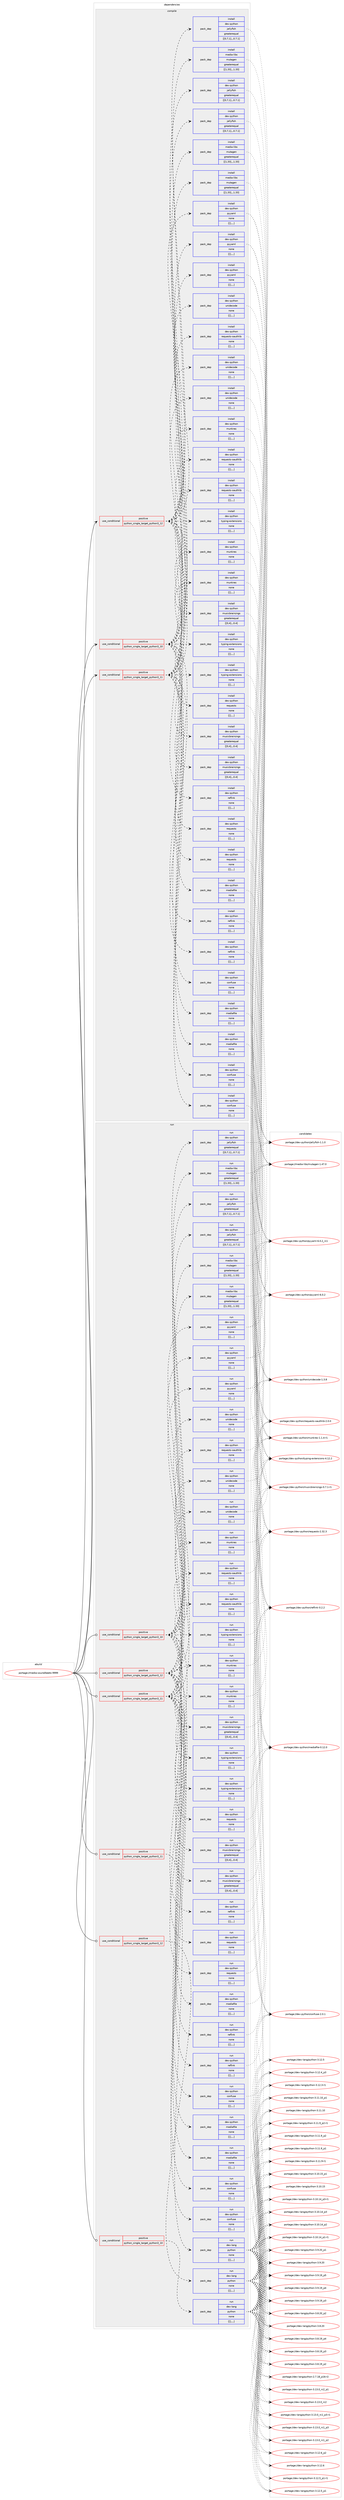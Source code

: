 digraph prolog {

# *************
# Graph options
# *************

newrank=true;
concentrate=true;
compound=true;
graph [rankdir=LR,fontname=Helvetica,fontsize=10,ranksep=1.5];#, ranksep=2.5, nodesep=0.2];
edge  [arrowhead=vee];
node  [fontname=Helvetica,fontsize=10];

# **********
# The ebuild
# **********

subgraph cluster_leftcol {
color=gray;
label=<<i>ebuild</i>>;
id [label="portage://media-sound/beets-9999", color=red, width=4, href="../media-sound/beets-9999.svg"];
}

# ****************
# The dependencies
# ****************

subgraph cluster_midcol {
color=gray;
label=<<i>dependencies</i>>;
subgraph cluster_compile {
fillcolor="#eeeeee";
style=filled;
label=<<i>compile</i>>;
subgraph cond82927 {
dependency323529 [label=<<TABLE BORDER="0" CELLBORDER="1" CELLSPACING="0" CELLPADDING="4"><TR><TD ROWSPAN="3" CELLPADDING="10">use_conditional</TD></TR><TR><TD>positive</TD></TR><TR><TD>python_single_target_python3_10</TD></TR></TABLE>>, shape=none, color=red];
subgraph pack238128 {
dependency323530 [label=<<TABLE BORDER="0" CELLBORDER="1" CELLSPACING="0" CELLPADDING="4" WIDTH="220"><TR><TD ROWSPAN="6" CELLPADDING="30">pack_dep</TD></TR><TR><TD WIDTH="110">install</TD></TR><TR><TD>dev-python</TD></TR><TR><TD>jellyfish</TD></TR><TR><TD>greaterequal</TD></TR><TR><TD>[[0,7,1],,,0.7.1]</TD></TR></TABLE>>, shape=none, color=blue];
}
dependency323529:e -> dependency323530:w [weight=20,style="dashed",arrowhead="vee"];
subgraph pack238129 {
dependency323531 [label=<<TABLE BORDER="0" CELLBORDER="1" CELLSPACING="0" CELLPADDING="4" WIDTH="220"><TR><TD ROWSPAN="6" CELLPADDING="30">pack_dep</TD></TR><TR><TD WIDTH="110">install</TD></TR><TR><TD>dev-python</TD></TR><TR><TD>munkres</TD></TR><TR><TD>none</TD></TR><TR><TD>[[],,,,]</TD></TR></TABLE>>, shape=none, color=blue];
}
dependency323529:e -> dependency323531:w [weight=20,style="dashed",arrowhead="vee"];
subgraph pack238130 {
dependency323532 [label=<<TABLE BORDER="0" CELLBORDER="1" CELLSPACING="0" CELLPADDING="4" WIDTH="220"><TR><TD ROWSPAN="6" CELLPADDING="30">pack_dep</TD></TR><TR><TD WIDTH="110">install</TD></TR><TR><TD>media-libs</TD></TR><TR><TD>mutagen</TD></TR><TR><TD>greaterequal</TD></TR><TR><TD>[[1,33],,,1.33]</TD></TR></TABLE>>, shape=none, color=blue];
}
dependency323529:e -> dependency323532:w [weight=20,style="dashed",arrowhead="vee"];
subgraph pack238131 {
dependency323533 [label=<<TABLE BORDER="0" CELLBORDER="1" CELLSPACING="0" CELLPADDING="4" WIDTH="220"><TR><TD ROWSPAN="6" CELLPADDING="30">pack_dep</TD></TR><TR><TD WIDTH="110">install</TD></TR><TR><TD>dev-python</TD></TR><TR><TD>musicbrainzngs</TD></TR><TR><TD>greaterequal</TD></TR><TR><TD>[[0,4],,,0.4]</TD></TR></TABLE>>, shape=none, color=blue];
}
dependency323529:e -> dependency323533:w [weight=20,style="dashed",arrowhead="vee"];
subgraph pack238132 {
dependency323534 [label=<<TABLE BORDER="0" CELLBORDER="1" CELLSPACING="0" CELLPADDING="4" WIDTH="220"><TR><TD ROWSPAN="6" CELLPADDING="30">pack_dep</TD></TR><TR><TD WIDTH="110">install</TD></TR><TR><TD>dev-python</TD></TR><TR><TD>confuse</TD></TR><TR><TD>none</TD></TR><TR><TD>[[],,,,]</TD></TR></TABLE>>, shape=none, color=blue];
}
dependency323529:e -> dependency323534:w [weight=20,style="dashed",arrowhead="vee"];
subgraph pack238133 {
dependency323535 [label=<<TABLE BORDER="0" CELLBORDER="1" CELLSPACING="0" CELLPADDING="4" WIDTH="220"><TR><TD ROWSPAN="6" CELLPADDING="30">pack_dep</TD></TR><TR><TD WIDTH="110">install</TD></TR><TR><TD>dev-python</TD></TR><TR><TD>mediafile</TD></TR><TR><TD>none</TD></TR><TR><TD>[[],,,,]</TD></TR></TABLE>>, shape=none, color=blue];
}
dependency323529:e -> dependency323535:w [weight=20,style="dashed",arrowhead="vee"];
subgraph pack238134 {
dependency323536 [label=<<TABLE BORDER="0" CELLBORDER="1" CELLSPACING="0" CELLPADDING="4" WIDTH="220"><TR><TD ROWSPAN="6" CELLPADDING="30">pack_dep</TD></TR><TR><TD WIDTH="110">install</TD></TR><TR><TD>dev-python</TD></TR><TR><TD>pyyaml</TD></TR><TR><TD>none</TD></TR><TR><TD>[[],,,,]</TD></TR></TABLE>>, shape=none, color=blue];
}
dependency323529:e -> dependency323536:w [weight=20,style="dashed",arrowhead="vee"];
subgraph pack238135 {
dependency323537 [label=<<TABLE BORDER="0" CELLBORDER="1" CELLSPACING="0" CELLPADDING="4" WIDTH="220"><TR><TD ROWSPAN="6" CELLPADDING="30">pack_dep</TD></TR><TR><TD WIDTH="110">install</TD></TR><TR><TD>dev-python</TD></TR><TR><TD>reflink</TD></TR><TR><TD>none</TD></TR><TR><TD>[[],,,,]</TD></TR></TABLE>>, shape=none, color=blue];
}
dependency323529:e -> dependency323537:w [weight=20,style="dashed",arrowhead="vee"];
subgraph pack238136 {
dependency323538 [label=<<TABLE BORDER="0" CELLBORDER="1" CELLSPACING="0" CELLPADDING="4" WIDTH="220"><TR><TD ROWSPAN="6" CELLPADDING="30">pack_dep</TD></TR><TR><TD WIDTH="110">install</TD></TR><TR><TD>dev-python</TD></TR><TR><TD>requests-oauthlib</TD></TR><TR><TD>none</TD></TR><TR><TD>[[],,,,]</TD></TR></TABLE>>, shape=none, color=blue];
}
dependency323529:e -> dependency323538:w [weight=20,style="dashed",arrowhead="vee"];
subgraph pack238137 {
dependency323539 [label=<<TABLE BORDER="0" CELLBORDER="1" CELLSPACING="0" CELLPADDING="4" WIDTH="220"><TR><TD ROWSPAN="6" CELLPADDING="30">pack_dep</TD></TR><TR><TD WIDTH="110">install</TD></TR><TR><TD>dev-python</TD></TR><TR><TD>requests</TD></TR><TR><TD>none</TD></TR><TR><TD>[[],,,,]</TD></TR></TABLE>>, shape=none, color=blue];
}
dependency323529:e -> dependency323539:w [weight=20,style="dashed",arrowhead="vee"];
subgraph pack238138 {
dependency323540 [label=<<TABLE BORDER="0" CELLBORDER="1" CELLSPACING="0" CELLPADDING="4" WIDTH="220"><TR><TD ROWSPAN="6" CELLPADDING="30">pack_dep</TD></TR><TR><TD WIDTH="110">install</TD></TR><TR><TD>dev-python</TD></TR><TR><TD>typing-extensions</TD></TR><TR><TD>none</TD></TR><TR><TD>[[],,,,]</TD></TR></TABLE>>, shape=none, color=blue];
}
dependency323529:e -> dependency323540:w [weight=20,style="dashed",arrowhead="vee"];
subgraph pack238139 {
dependency323541 [label=<<TABLE BORDER="0" CELLBORDER="1" CELLSPACING="0" CELLPADDING="4" WIDTH="220"><TR><TD ROWSPAN="6" CELLPADDING="30">pack_dep</TD></TR><TR><TD WIDTH="110">install</TD></TR><TR><TD>dev-python</TD></TR><TR><TD>unidecode</TD></TR><TR><TD>none</TD></TR><TR><TD>[[],,,,]</TD></TR></TABLE>>, shape=none, color=blue];
}
dependency323529:e -> dependency323541:w [weight=20,style="dashed",arrowhead="vee"];
}
id:e -> dependency323529:w [weight=20,style="solid",arrowhead="vee"];
subgraph cond82928 {
dependency323542 [label=<<TABLE BORDER="0" CELLBORDER="1" CELLSPACING="0" CELLPADDING="4"><TR><TD ROWSPAN="3" CELLPADDING="10">use_conditional</TD></TR><TR><TD>positive</TD></TR><TR><TD>python_single_target_python3_11</TD></TR></TABLE>>, shape=none, color=red];
subgraph pack238140 {
dependency323543 [label=<<TABLE BORDER="0" CELLBORDER="1" CELLSPACING="0" CELLPADDING="4" WIDTH="220"><TR><TD ROWSPAN="6" CELLPADDING="30">pack_dep</TD></TR><TR><TD WIDTH="110">install</TD></TR><TR><TD>dev-python</TD></TR><TR><TD>jellyfish</TD></TR><TR><TD>greaterequal</TD></TR><TR><TD>[[0,7,1],,,0.7.1]</TD></TR></TABLE>>, shape=none, color=blue];
}
dependency323542:e -> dependency323543:w [weight=20,style="dashed",arrowhead="vee"];
subgraph pack238141 {
dependency323544 [label=<<TABLE BORDER="0" CELLBORDER="1" CELLSPACING="0" CELLPADDING="4" WIDTH="220"><TR><TD ROWSPAN="6" CELLPADDING="30">pack_dep</TD></TR><TR><TD WIDTH="110">install</TD></TR><TR><TD>dev-python</TD></TR><TR><TD>munkres</TD></TR><TR><TD>none</TD></TR><TR><TD>[[],,,,]</TD></TR></TABLE>>, shape=none, color=blue];
}
dependency323542:e -> dependency323544:w [weight=20,style="dashed",arrowhead="vee"];
subgraph pack238142 {
dependency323545 [label=<<TABLE BORDER="0" CELLBORDER="1" CELLSPACING="0" CELLPADDING="4" WIDTH="220"><TR><TD ROWSPAN="6" CELLPADDING="30">pack_dep</TD></TR><TR><TD WIDTH="110">install</TD></TR><TR><TD>media-libs</TD></TR><TR><TD>mutagen</TD></TR><TR><TD>greaterequal</TD></TR><TR><TD>[[1,33],,,1.33]</TD></TR></TABLE>>, shape=none, color=blue];
}
dependency323542:e -> dependency323545:w [weight=20,style="dashed",arrowhead="vee"];
subgraph pack238143 {
dependency323546 [label=<<TABLE BORDER="0" CELLBORDER="1" CELLSPACING="0" CELLPADDING="4" WIDTH="220"><TR><TD ROWSPAN="6" CELLPADDING="30">pack_dep</TD></TR><TR><TD WIDTH="110">install</TD></TR><TR><TD>dev-python</TD></TR><TR><TD>musicbrainzngs</TD></TR><TR><TD>greaterequal</TD></TR><TR><TD>[[0,4],,,0.4]</TD></TR></TABLE>>, shape=none, color=blue];
}
dependency323542:e -> dependency323546:w [weight=20,style="dashed",arrowhead="vee"];
subgraph pack238144 {
dependency323547 [label=<<TABLE BORDER="0" CELLBORDER="1" CELLSPACING="0" CELLPADDING="4" WIDTH="220"><TR><TD ROWSPAN="6" CELLPADDING="30">pack_dep</TD></TR><TR><TD WIDTH="110">install</TD></TR><TR><TD>dev-python</TD></TR><TR><TD>confuse</TD></TR><TR><TD>none</TD></TR><TR><TD>[[],,,,]</TD></TR></TABLE>>, shape=none, color=blue];
}
dependency323542:e -> dependency323547:w [weight=20,style="dashed",arrowhead="vee"];
subgraph pack238145 {
dependency323548 [label=<<TABLE BORDER="0" CELLBORDER="1" CELLSPACING="0" CELLPADDING="4" WIDTH="220"><TR><TD ROWSPAN="6" CELLPADDING="30">pack_dep</TD></TR><TR><TD WIDTH="110">install</TD></TR><TR><TD>dev-python</TD></TR><TR><TD>mediafile</TD></TR><TR><TD>none</TD></TR><TR><TD>[[],,,,]</TD></TR></TABLE>>, shape=none, color=blue];
}
dependency323542:e -> dependency323548:w [weight=20,style="dashed",arrowhead="vee"];
subgraph pack238146 {
dependency323549 [label=<<TABLE BORDER="0" CELLBORDER="1" CELLSPACING="0" CELLPADDING="4" WIDTH="220"><TR><TD ROWSPAN="6" CELLPADDING="30">pack_dep</TD></TR><TR><TD WIDTH="110">install</TD></TR><TR><TD>dev-python</TD></TR><TR><TD>pyyaml</TD></TR><TR><TD>none</TD></TR><TR><TD>[[],,,,]</TD></TR></TABLE>>, shape=none, color=blue];
}
dependency323542:e -> dependency323549:w [weight=20,style="dashed",arrowhead="vee"];
subgraph pack238147 {
dependency323550 [label=<<TABLE BORDER="0" CELLBORDER="1" CELLSPACING="0" CELLPADDING="4" WIDTH="220"><TR><TD ROWSPAN="6" CELLPADDING="30">pack_dep</TD></TR><TR><TD WIDTH="110">install</TD></TR><TR><TD>dev-python</TD></TR><TR><TD>reflink</TD></TR><TR><TD>none</TD></TR><TR><TD>[[],,,,]</TD></TR></TABLE>>, shape=none, color=blue];
}
dependency323542:e -> dependency323550:w [weight=20,style="dashed",arrowhead="vee"];
subgraph pack238148 {
dependency323551 [label=<<TABLE BORDER="0" CELLBORDER="1" CELLSPACING="0" CELLPADDING="4" WIDTH="220"><TR><TD ROWSPAN="6" CELLPADDING="30">pack_dep</TD></TR><TR><TD WIDTH="110">install</TD></TR><TR><TD>dev-python</TD></TR><TR><TD>requests-oauthlib</TD></TR><TR><TD>none</TD></TR><TR><TD>[[],,,,]</TD></TR></TABLE>>, shape=none, color=blue];
}
dependency323542:e -> dependency323551:w [weight=20,style="dashed",arrowhead="vee"];
subgraph pack238149 {
dependency323552 [label=<<TABLE BORDER="0" CELLBORDER="1" CELLSPACING="0" CELLPADDING="4" WIDTH="220"><TR><TD ROWSPAN="6" CELLPADDING="30">pack_dep</TD></TR><TR><TD WIDTH="110">install</TD></TR><TR><TD>dev-python</TD></TR><TR><TD>requests</TD></TR><TR><TD>none</TD></TR><TR><TD>[[],,,,]</TD></TR></TABLE>>, shape=none, color=blue];
}
dependency323542:e -> dependency323552:w [weight=20,style="dashed",arrowhead="vee"];
subgraph pack238150 {
dependency323553 [label=<<TABLE BORDER="0" CELLBORDER="1" CELLSPACING="0" CELLPADDING="4" WIDTH="220"><TR><TD ROWSPAN="6" CELLPADDING="30">pack_dep</TD></TR><TR><TD WIDTH="110">install</TD></TR><TR><TD>dev-python</TD></TR><TR><TD>typing-extensions</TD></TR><TR><TD>none</TD></TR><TR><TD>[[],,,,]</TD></TR></TABLE>>, shape=none, color=blue];
}
dependency323542:e -> dependency323553:w [weight=20,style="dashed",arrowhead="vee"];
subgraph pack238151 {
dependency323554 [label=<<TABLE BORDER="0" CELLBORDER="1" CELLSPACING="0" CELLPADDING="4" WIDTH="220"><TR><TD ROWSPAN="6" CELLPADDING="30">pack_dep</TD></TR><TR><TD WIDTH="110">install</TD></TR><TR><TD>dev-python</TD></TR><TR><TD>unidecode</TD></TR><TR><TD>none</TD></TR><TR><TD>[[],,,,]</TD></TR></TABLE>>, shape=none, color=blue];
}
dependency323542:e -> dependency323554:w [weight=20,style="dashed",arrowhead="vee"];
}
id:e -> dependency323542:w [weight=20,style="solid",arrowhead="vee"];
subgraph cond82929 {
dependency323555 [label=<<TABLE BORDER="0" CELLBORDER="1" CELLSPACING="0" CELLPADDING="4"><TR><TD ROWSPAN="3" CELLPADDING="10">use_conditional</TD></TR><TR><TD>positive</TD></TR><TR><TD>python_single_target_python3_12</TD></TR></TABLE>>, shape=none, color=red];
subgraph pack238152 {
dependency323556 [label=<<TABLE BORDER="0" CELLBORDER="1" CELLSPACING="0" CELLPADDING="4" WIDTH="220"><TR><TD ROWSPAN="6" CELLPADDING="30">pack_dep</TD></TR><TR><TD WIDTH="110">install</TD></TR><TR><TD>dev-python</TD></TR><TR><TD>jellyfish</TD></TR><TR><TD>greaterequal</TD></TR><TR><TD>[[0,7,1],,,0.7.1]</TD></TR></TABLE>>, shape=none, color=blue];
}
dependency323555:e -> dependency323556:w [weight=20,style="dashed",arrowhead="vee"];
subgraph pack238153 {
dependency323557 [label=<<TABLE BORDER="0" CELLBORDER="1" CELLSPACING="0" CELLPADDING="4" WIDTH="220"><TR><TD ROWSPAN="6" CELLPADDING="30">pack_dep</TD></TR><TR><TD WIDTH="110">install</TD></TR><TR><TD>dev-python</TD></TR><TR><TD>munkres</TD></TR><TR><TD>none</TD></TR><TR><TD>[[],,,,]</TD></TR></TABLE>>, shape=none, color=blue];
}
dependency323555:e -> dependency323557:w [weight=20,style="dashed",arrowhead="vee"];
subgraph pack238154 {
dependency323558 [label=<<TABLE BORDER="0" CELLBORDER="1" CELLSPACING="0" CELLPADDING="4" WIDTH="220"><TR><TD ROWSPAN="6" CELLPADDING="30">pack_dep</TD></TR><TR><TD WIDTH="110">install</TD></TR><TR><TD>media-libs</TD></TR><TR><TD>mutagen</TD></TR><TR><TD>greaterequal</TD></TR><TR><TD>[[1,33],,,1.33]</TD></TR></TABLE>>, shape=none, color=blue];
}
dependency323555:e -> dependency323558:w [weight=20,style="dashed",arrowhead="vee"];
subgraph pack238155 {
dependency323559 [label=<<TABLE BORDER="0" CELLBORDER="1" CELLSPACING="0" CELLPADDING="4" WIDTH="220"><TR><TD ROWSPAN="6" CELLPADDING="30">pack_dep</TD></TR><TR><TD WIDTH="110">install</TD></TR><TR><TD>dev-python</TD></TR><TR><TD>musicbrainzngs</TD></TR><TR><TD>greaterequal</TD></TR><TR><TD>[[0,4],,,0.4]</TD></TR></TABLE>>, shape=none, color=blue];
}
dependency323555:e -> dependency323559:w [weight=20,style="dashed",arrowhead="vee"];
subgraph pack238156 {
dependency323560 [label=<<TABLE BORDER="0" CELLBORDER="1" CELLSPACING="0" CELLPADDING="4" WIDTH="220"><TR><TD ROWSPAN="6" CELLPADDING="30">pack_dep</TD></TR><TR><TD WIDTH="110">install</TD></TR><TR><TD>dev-python</TD></TR><TR><TD>confuse</TD></TR><TR><TD>none</TD></TR><TR><TD>[[],,,,]</TD></TR></TABLE>>, shape=none, color=blue];
}
dependency323555:e -> dependency323560:w [weight=20,style="dashed",arrowhead="vee"];
subgraph pack238157 {
dependency323561 [label=<<TABLE BORDER="0" CELLBORDER="1" CELLSPACING="0" CELLPADDING="4" WIDTH="220"><TR><TD ROWSPAN="6" CELLPADDING="30">pack_dep</TD></TR><TR><TD WIDTH="110">install</TD></TR><TR><TD>dev-python</TD></TR><TR><TD>mediafile</TD></TR><TR><TD>none</TD></TR><TR><TD>[[],,,,]</TD></TR></TABLE>>, shape=none, color=blue];
}
dependency323555:e -> dependency323561:w [weight=20,style="dashed",arrowhead="vee"];
subgraph pack238158 {
dependency323562 [label=<<TABLE BORDER="0" CELLBORDER="1" CELLSPACING="0" CELLPADDING="4" WIDTH="220"><TR><TD ROWSPAN="6" CELLPADDING="30">pack_dep</TD></TR><TR><TD WIDTH="110">install</TD></TR><TR><TD>dev-python</TD></TR><TR><TD>pyyaml</TD></TR><TR><TD>none</TD></TR><TR><TD>[[],,,,]</TD></TR></TABLE>>, shape=none, color=blue];
}
dependency323555:e -> dependency323562:w [weight=20,style="dashed",arrowhead="vee"];
subgraph pack238159 {
dependency323563 [label=<<TABLE BORDER="0" CELLBORDER="1" CELLSPACING="0" CELLPADDING="4" WIDTH="220"><TR><TD ROWSPAN="6" CELLPADDING="30">pack_dep</TD></TR><TR><TD WIDTH="110">install</TD></TR><TR><TD>dev-python</TD></TR><TR><TD>reflink</TD></TR><TR><TD>none</TD></TR><TR><TD>[[],,,,]</TD></TR></TABLE>>, shape=none, color=blue];
}
dependency323555:e -> dependency323563:w [weight=20,style="dashed",arrowhead="vee"];
subgraph pack238160 {
dependency323564 [label=<<TABLE BORDER="0" CELLBORDER="1" CELLSPACING="0" CELLPADDING="4" WIDTH="220"><TR><TD ROWSPAN="6" CELLPADDING="30">pack_dep</TD></TR><TR><TD WIDTH="110">install</TD></TR><TR><TD>dev-python</TD></TR><TR><TD>requests-oauthlib</TD></TR><TR><TD>none</TD></TR><TR><TD>[[],,,,]</TD></TR></TABLE>>, shape=none, color=blue];
}
dependency323555:e -> dependency323564:w [weight=20,style="dashed",arrowhead="vee"];
subgraph pack238161 {
dependency323565 [label=<<TABLE BORDER="0" CELLBORDER="1" CELLSPACING="0" CELLPADDING="4" WIDTH="220"><TR><TD ROWSPAN="6" CELLPADDING="30">pack_dep</TD></TR><TR><TD WIDTH="110">install</TD></TR><TR><TD>dev-python</TD></TR><TR><TD>requests</TD></TR><TR><TD>none</TD></TR><TR><TD>[[],,,,]</TD></TR></TABLE>>, shape=none, color=blue];
}
dependency323555:e -> dependency323565:w [weight=20,style="dashed",arrowhead="vee"];
subgraph pack238162 {
dependency323566 [label=<<TABLE BORDER="0" CELLBORDER="1" CELLSPACING="0" CELLPADDING="4" WIDTH="220"><TR><TD ROWSPAN="6" CELLPADDING="30">pack_dep</TD></TR><TR><TD WIDTH="110">install</TD></TR><TR><TD>dev-python</TD></TR><TR><TD>typing-extensions</TD></TR><TR><TD>none</TD></TR><TR><TD>[[],,,,]</TD></TR></TABLE>>, shape=none, color=blue];
}
dependency323555:e -> dependency323566:w [weight=20,style="dashed",arrowhead="vee"];
subgraph pack238163 {
dependency323567 [label=<<TABLE BORDER="0" CELLBORDER="1" CELLSPACING="0" CELLPADDING="4" WIDTH="220"><TR><TD ROWSPAN="6" CELLPADDING="30">pack_dep</TD></TR><TR><TD WIDTH="110">install</TD></TR><TR><TD>dev-python</TD></TR><TR><TD>unidecode</TD></TR><TR><TD>none</TD></TR><TR><TD>[[],,,,]</TD></TR></TABLE>>, shape=none, color=blue];
}
dependency323555:e -> dependency323567:w [weight=20,style="dashed",arrowhead="vee"];
}
id:e -> dependency323555:w [weight=20,style="solid",arrowhead="vee"];
}
subgraph cluster_compileandrun {
fillcolor="#eeeeee";
style=filled;
label=<<i>compile and run</i>>;
}
subgraph cluster_run {
fillcolor="#eeeeee";
style=filled;
label=<<i>run</i>>;
subgraph cond82930 {
dependency323568 [label=<<TABLE BORDER="0" CELLBORDER="1" CELLSPACING="0" CELLPADDING="4"><TR><TD ROWSPAN="3" CELLPADDING="10">use_conditional</TD></TR><TR><TD>positive</TD></TR><TR><TD>python_single_target_python3_10</TD></TR></TABLE>>, shape=none, color=red];
subgraph pack238164 {
dependency323569 [label=<<TABLE BORDER="0" CELLBORDER="1" CELLSPACING="0" CELLPADDING="4" WIDTH="220"><TR><TD ROWSPAN="6" CELLPADDING="30">pack_dep</TD></TR><TR><TD WIDTH="110">run</TD></TR><TR><TD>dev-lang</TD></TR><TR><TD>python</TD></TR><TR><TD>none</TD></TR><TR><TD>[[],,,,]</TD></TR></TABLE>>, shape=none, color=blue];
}
dependency323568:e -> dependency323569:w [weight=20,style="dashed",arrowhead="vee"];
}
id:e -> dependency323568:w [weight=20,style="solid",arrowhead="odot"];
subgraph cond82931 {
dependency323570 [label=<<TABLE BORDER="0" CELLBORDER="1" CELLSPACING="0" CELLPADDING="4"><TR><TD ROWSPAN="3" CELLPADDING="10">use_conditional</TD></TR><TR><TD>positive</TD></TR><TR><TD>python_single_target_python3_10</TD></TR></TABLE>>, shape=none, color=red];
subgraph pack238165 {
dependency323571 [label=<<TABLE BORDER="0" CELLBORDER="1" CELLSPACING="0" CELLPADDING="4" WIDTH="220"><TR><TD ROWSPAN="6" CELLPADDING="30">pack_dep</TD></TR><TR><TD WIDTH="110">run</TD></TR><TR><TD>dev-python</TD></TR><TR><TD>jellyfish</TD></TR><TR><TD>greaterequal</TD></TR><TR><TD>[[0,7,1],,,0.7.1]</TD></TR></TABLE>>, shape=none, color=blue];
}
dependency323570:e -> dependency323571:w [weight=20,style="dashed",arrowhead="vee"];
subgraph pack238166 {
dependency323572 [label=<<TABLE BORDER="0" CELLBORDER="1" CELLSPACING="0" CELLPADDING="4" WIDTH="220"><TR><TD ROWSPAN="6" CELLPADDING="30">pack_dep</TD></TR><TR><TD WIDTH="110">run</TD></TR><TR><TD>dev-python</TD></TR><TR><TD>munkres</TD></TR><TR><TD>none</TD></TR><TR><TD>[[],,,,]</TD></TR></TABLE>>, shape=none, color=blue];
}
dependency323570:e -> dependency323572:w [weight=20,style="dashed",arrowhead="vee"];
subgraph pack238167 {
dependency323573 [label=<<TABLE BORDER="0" CELLBORDER="1" CELLSPACING="0" CELLPADDING="4" WIDTH="220"><TR><TD ROWSPAN="6" CELLPADDING="30">pack_dep</TD></TR><TR><TD WIDTH="110">run</TD></TR><TR><TD>media-libs</TD></TR><TR><TD>mutagen</TD></TR><TR><TD>greaterequal</TD></TR><TR><TD>[[1,33],,,1.33]</TD></TR></TABLE>>, shape=none, color=blue];
}
dependency323570:e -> dependency323573:w [weight=20,style="dashed",arrowhead="vee"];
subgraph pack238168 {
dependency323574 [label=<<TABLE BORDER="0" CELLBORDER="1" CELLSPACING="0" CELLPADDING="4" WIDTH="220"><TR><TD ROWSPAN="6" CELLPADDING="30">pack_dep</TD></TR><TR><TD WIDTH="110">run</TD></TR><TR><TD>dev-python</TD></TR><TR><TD>musicbrainzngs</TD></TR><TR><TD>greaterequal</TD></TR><TR><TD>[[0,4],,,0.4]</TD></TR></TABLE>>, shape=none, color=blue];
}
dependency323570:e -> dependency323574:w [weight=20,style="dashed",arrowhead="vee"];
subgraph pack238169 {
dependency323575 [label=<<TABLE BORDER="0" CELLBORDER="1" CELLSPACING="0" CELLPADDING="4" WIDTH="220"><TR><TD ROWSPAN="6" CELLPADDING="30">pack_dep</TD></TR><TR><TD WIDTH="110">run</TD></TR><TR><TD>dev-python</TD></TR><TR><TD>confuse</TD></TR><TR><TD>none</TD></TR><TR><TD>[[],,,,]</TD></TR></TABLE>>, shape=none, color=blue];
}
dependency323570:e -> dependency323575:w [weight=20,style="dashed",arrowhead="vee"];
subgraph pack238170 {
dependency323576 [label=<<TABLE BORDER="0" CELLBORDER="1" CELLSPACING="0" CELLPADDING="4" WIDTH="220"><TR><TD ROWSPAN="6" CELLPADDING="30">pack_dep</TD></TR><TR><TD WIDTH="110">run</TD></TR><TR><TD>dev-python</TD></TR><TR><TD>mediafile</TD></TR><TR><TD>none</TD></TR><TR><TD>[[],,,,]</TD></TR></TABLE>>, shape=none, color=blue];
}
dependency323570:e -> dependency323576:w [weight=20,style="dashed",arrowhead="vee"];
subgraph pack238171 {
dependency323577 [label=<<TABLE BORDER="0" CELLBORDER="1" CELLSPACING="0" CELLPADDING="4" WIDTH="220"><TR><TD ROWSPAN="6" CELLPADDING="30">pack_dep</TD></TR><TR><TD WIDTH="110">run</TD></TR><TR><TD>dev-python</TD></TR><TR><TD>pyyaml</TD></TR><TR><TD>none</TD></TR><TR><TD>[[],,,,]</TD></TR></TABLE>>, shape=none, color=blue];
}
dependency323570:e -> dependency323577:w [weight=20,style="dashed",arrowhead="vee"];
subgraph pack238172 {
dependency323578 [label=<<TABLE BORDER="0" CELLBORDER="1" CELLSPACING="0" CELLPADDING="4" WIDTH="220"><TR><TD ROWSPAN="6" CELLPADDING="30">pack_dep</TD></TR><TR><TD WIDTH="110">run</TD></TR><TR><TD>dev-python</TD></TR><TR><TD>reflink</TD></TR><TR><TD>none</TD></TR><TR><TD>[[],,,,]</TD></TR></TABLE>>, shape=none, color=blue];
}
dependency323570:e -> dependency323578:w [weight=20,style="dashed",arrowhead="vee"];
subgraph pack238173 {
dependency323579 [label=<<TABLE BORDER="0" CELLBORDER="1" CELLSPACING="0" CELLPADDING="4" WIDTH="220"><TR><TD ROWSPAN="6" CELLPADDING="30">pack_dep</TD></TR><TR><TD WIDTH="110">run</TD></TR><TR><TD>dev-python</TD></TR><TR><TD>requests-oauthlib</TD></TR><TR><TD>none</TD></TR><TR><TD>[[],,,,]</TD></TR></TABLE>>, shape=none, color=blue];
}
dependency323570:e -> dependency323579:w [weight=20,style="dashed",arrowhead="vee"];
subgraph pack238174 {
dependency323580 [label=<<TABLE BORDER="0" CELLBORDER="1" CELLSPACING="0" CELLPADDING="4" WIDTH="220"><TR><TD ROWSPAN="6" CELLPADDING="30">pack_dep</TD></TR><TR><TD WIDTH="110">run</TD></TR><TR><TD>dev-python</TD></TR><TR><TD>requests</TD></TR><TR><TD>none</TD></TR><TR><TD>[[],,,,]</TD></TR></TABLE>>, shape=none, color=blue];
}
dependency323570:e -> dependency323580:w [weight=20,style="dashed",arrowhead="vee"];
subgraph pack238175 {
dependency323581 [label=<<TABLE BORDER="0" CELLBORDER="1" CELLSPACING="0" CELLPADDING="4" WIDTH="220"><TR><TD ROWSPAN="6" CELLPADDING="30">pack_dep</TD></TR><TR><TD WIDTH="110">run</TD></TR><TR><TD>dev-python</TD></TR><TR><TD>typing-extensions</TD></TR><TR><TD>none</TD></TR><TR><TD>[[],,,,]</TD></TR></TABLE>>, shape=none, color=blue];
}
dependency323570:e -> dependency323581:w [weight=20,style="dashed",arrowhead="vee"];
subgraph pack238176 {
dependency323582 [label=<<TABLE BORDER="0" CELLBORDER="1" CELLSPACING="0" CELLPADDING="4" WIDTH="220"><TR><TD ROWSPAN="6" CELLPADDING="30">pack_dep</TD></TR><TR><TD WIDTH="110">run</TD></TR><TR><TD>dev-python</TD></TR><TR><TD>unidecode</TD></TR><TR><TD>none</TD></TR><TR><TD>[[],,,,]</TD></TR></TABLE>>, shape=none, color=blue];
}
dependency323570:e -> dependency323582:w [weight=20,style="dashed",arrowhead="vee"];
}
id:e -> dependency323570:w [weight=20,style="solid",arrowhead="odot"];
subgraph cond82932 {
dependency323583 [label=<<TABLE BORDER="0" CELLBORDER="1" CELLSPACING="0" CELLPADDING="4"><TR><TD ROWSPAN="3" CELLPADDING="10">use_conditional</TD></TR><TR><TD>positive</TD></TR><TR><TD>python_single_target_python3_11</TD></TR></TABLE>>, shape=none, color=red];
subgraph pack238177 {
dependency323584 [label=<<TABLE BORDER="0" CELLBORDER="1" CELLSPACING="0" CELLPADDING="4" WIDTH="220"><TR><TD ROWSPAN="6" CELLPADDING="30">pack_dep</TD></TR><TR><TD WIDTH="110">run</TD></TR><TR><TD>dev-lang</TD></TR><TR><TD>python</TD></TR><TR><TD>none</TD></TR><TR><TD>[[],,,,]</TD></TR></TABLE>>, shape=none, color=blue];
}
dependency323583:e -> dependency323584:w [weight=20,style="dashed",arrowhead="vee"];
}
id:e -> dependency323583:w [weight=20,style="solid",arrowhead="odot"];
subgraph cond82933 {
dependency323585 [label=<<TABLE BORDER="0" CELLBORDER="1" CELLSPACING="0" CELLPADDING="4"><TR><TD ROWSPAN="3" CELLPADDING="10">use_conditional</TD></TR><TR><TD>positive</TD></TR><TR><TD>python_single_target_python3_11</TD></TR></TABLE>>, shape=none, color=red];
subgraph pack238178 {
dependency323586 [label=<<TABLE BORDER="0" CELLBORDER="1" CELLSPACING="0" CELLPADDING="4" WIDTH="220"><TR><TD ROWSPAN="6" CELLPADDING="30">pack_dep</TD></TR><TR><TD WIDTH="110">run</TD></TR><TR><TD>dev-python</TD></TR><TR><TD>jellyfish</TD></TR><TR><TD>greaterequal</TD></TR><TR><TD>[[0,7,1],,,0.7.1]</TD></TR></TABLE>>, shape=none, color=blue];
}
dependency323585:e -> dependency323586:w [weight=20,style="dashed",arrowhead="vee"];
subgraph pack238179 {
dependency323587 [label=<<TABLE BORDER="0" CELLBORDER="1" CELLSPACING="0" CELLPADDING="4" WIDTH="220"><TR><TD ROWSPAN="6" CELLPADDING="30">pack_dep</TD></TR><TR><TD WIDTH="110">run</TD></TR><TR><TD>dev-python</TD></TR><TR><TD>munkres</TD></TR><TR><TD>none</TD></TR><TR><TD>[[],,,,]</TD></TR></TABLE>>, shape=none, color=blue];
}
dependency323585:e -> dependency323587:w [weight=20,style="dashed",arrowhead="vee"];
subgraph pack238180 {
dependency323588 [label=<<TABLE BORDER="0" CELLBORDER="1" CELLSPACING="0" CELLPADDING="4" WIDTH="220"><TR><TD ROWSPAN="6" CELLPADDING="30">pack_dep</TD></TR><TR><TD WIDTH="110">run</TD></TR><TR><TD>media-libs</TD></TR><TR><TD>mutagen</TD></TR><TR><TD>greaterequal</TD></TR><TR><TD>[[1,33],,,1.33]</TD></TR></TABLE>>, shape=none, color=blue];
}
dependency323585:e -> dependency323588:w [weight=20,style="dashed",arrowhead="vee"];
subgraph pack238181 {
dependency323589 [label=<<TABLE BORDER="0" CELLBORDER="1" CELLSPACING="0" CELLPADDING="4" WIDTH="220"><TR><TD ROWSPAN="6" CELLPADDING="30">pack_dep</TD></TR><TR><TD WIDTH="110">run</TD></TR><TR><TD>dev-python</TD></TR><TR><TD>musicbrainzngs</TD></TR><TR><TD>greaterequal</TD></TR><TR><TD>[[0,4],,,0.4]</TD></TR></TABLE>>, shape=none, color=blue];
}
dependency323585:e -> dependency323589:w [weight=20,style="dashed",arrowhead="vee"];
subgraph pack238182 {
dependency323590 [label=<<TABLE BORDER="0" CELLBORDER="1" CELLSPACING="0" CELLPADDING="4" WIDTH="220"><TR><TD ROWSPAN="6" CELLPADDING="30">pack_dep</TD></TR><TR><TD WIDTH="110">run</TD></TR><TR><TD>dev-python</TD></TR><TR><TD>confuse</TD></TR><TR><TD>none</TD></TR><TR><TD>[[],,,,]</TD></TR></TABLE>>, shape=none, color=blue];
}
dependency323585:e -> dependency323590:w [weight=20,style="dashed",arrowhead="vee"];
subgraph pack238183 {
dependency323591 [label=<<TABLE BORDER="0" CELLBORDER="1" CELLSPACING="0" CELLPADDING="4" WIDTH="220"><TR><TD ROWSPAN="6" CELLPADDING="30">pack_dep</TD></TR><TR><TD WIDTH="110">run</TD></TR><TR><TD>dev-python</TD></TR><TR><TD>mediafile</TD></TR><TR><TD>none</TD></TR><TR><TD>[[],,,,]</TD></TR></TABLE>>, shape=none, color=blue];
}
dependency323585:e -> dependency323591:w [weight=20,style="dashed",arrowhead="vee"];
subgraph pack238184 {
dependency323592 [label=<<TABLE BORDER="0" CELLBORDER="1" CELLSPACING="0" CELLPADDING="4" WIDTH="220"><TR><TD ROWSPAN="6" CELLPADDING="30">pack_dep</TD></TR><TR><TD WIDTH="110">run</TD></TR><TR><TD>dev-python</TD></TR><TR><TD>pyyaml</TD></TR><TR><TD>none</TD></TR><TR><TD>[[],,,,]</TD></TR></TABLE>>, shape=none, color=blue];
}
dependency323585:e -> dependency323592:w [weight=20,style="dashed",arrowhead="vee"];
subgraph pack238185 {
dependency323593 [label=<<TABLE BORDER="0" CELLBORDER="1" CELLSPACING="0" CELLPADDING="4" WIDTH="220"><TR><TD ROWSPAN="6" CELLPADDING="30">pack_dep</TD></TR><TR><TD WIDTH="110">run</TD></TR><TR><TD>dev-python</TD></TR><TR><TD>reflink</TD></TR><TR><TD>none</TD></TR><TR><TD>[[],,,,]</TD></TR></TABLE>>, shape=none, color=blue];
}
dependency323585:e -> dependency323593:w [weight=20,style="dashed",arrowhead="vee"];
subgraph pack238186 {
dependency323594 [label=<<TABLE BORDER="0" CELLBORDER="1" CELLSPACING="0" CELLPADDING="4" WIDTH="220"><TR><TD ROWSPAN="6" CELLPADDING="30">pack_dep</TD></TR><TR><TD WIDTH="110">run</TD></TR><TR><TD>dev-python</TD></TR><TR><TD>requests-oauthlib</TD></TR><TR><TD>none</TD></TR><TR><TD>[[],,,,]</TD></TR></TABLE>>, shape=none, color=blue];
}
dependency323585:e -> dependency323594:w [weight=20,style="dashed",arrowhead="vee"];
subgraph pack238187 {
dependency323595 [label=<<TABLE BORDER="0" CELLBORDER="1" CELLSPACING="0" CELLPADDING="4" WIDTH="220"><TR><TD ROWSPAN="6" CELLPADDING="30">pack_dep</TD></TR><TR><TD WIDTH="110">run</TD></TR><TR><TD>dev-python</TD></TR><TR><TD>requests</TD></TR><TR><TD>none</TD></TR><TR><TD>[[],,,,]</TD></TR></TABLE>>, shape=none, color=blue];
}
dependency323585:e -> dependency323595:w [weight=20,style="dashed",arrowhead="vee"];
subgraph pack238188 {
dependency323596 [label=<<TABLE BORDER="0" CELLBORDER="1" CELLSPACING="0" CELLPADDING="4" WIDTH="220"><TR><TD ROWSPAN="6" CELLPADDING="30">pack_dep</TD></TR><TR><TD WIDTH="110">run</TD></TR><TR><TD>dev-python</TD></TR><TR><TD>typing-extensions</TD></TR><TR><TD>none</TD></TR><TR><TD>[[],,,,]</TD></TR></TABLE>>, shape=none, color=blue];
}
dependency323585:e -> dependency323596:w [weight=20,style="dashed",arrowhead="vee"];
subgraph pack238189 {
dependency323597 [label=<<TABLE BORDER="0" CELLBORDER="1" CELLSPACING="0" CELLPADDING="4" WIDTH="220"><TR><TD ROWSPAN="6" CELLPADDING="30">pack_dep</TD></TR><TR><TD WIDTH="110">run</TD></TR><TR><TD>dev-python</TD></TR><TR><TD>unidecode</TD></TR><TR><TD>none</TD></TR><TR><TD>[[],,,,]</TD></TR></TABLE>>, shape=none, color=blue];
}
dependency323585:e -> dependency323597:w [weight=20,style="dashed",arrowhead="vee"];
}
id:e -> dependency323585:w [weight=20,style="solid",arrowhead="odot"];
subgraph cond82934 {
dependency323598 [label=<<TABLE BORDER="0" CELLBORDER="1" CELLSPACING="0" CELLPADDING="4"><TR><TD ROWSPAN="3" CELLPADDING="10">use_conditional</TD></TR><TR><TD>positive</TD></TR><TR><TD>python_single_target_python3_12</TD></TR></TABLE>>, shape=none, color=red];
subgraph pack238190 {
dependency323599 [label=<<TABLE BORDER="0" CELLBORDER="1" CELLSPACING="0" CELLPADDING="4" WIDTH="220"><TR><TD ROWSPAN="6" CELLPADDING="30">pack_dep</TD></TR><TR><TD WIDTH="110">run</TD></TR><TR><TD>dev-lang</TD></TR><TR><TD>python</TD></TR><TR><TD>none</TD></TR><TR><TD>[[],,,,]</TD></TR></TABLE>>, shape=none, color=blue];
}
dependency323598:e -> dependency323599:w [weight=20,style="dashed",arrowhead="vee"];
}
id:e -> dependency323598:w [weight=20,style="solid",arrowhead="odot"];
subgraph cond82935 {
dependency323600 [label=<<TABLE BORDER="0" CELLBORDER="1" CELLSPACING="0" CELLPADDING="4"><TR><TD ROWSPAN="3" CELLPADDING="10">use_conditional</TD></TR><TR><TD>positive</TD></TR><TR><TD>python_single_target_python3_12</TD></TR></TABLE>>, shape=none, color=red];
subgraph pack238191 {
dependency323601 [label=<<TABLE BORDER="0" CELLBORDER="1" CELLSPACING="0" CELLPADDING="4" WIDTH="220"><TR><TD ROWSPAN="6" CELLPADDING="30">pack_dep</TD></TR><TR><TD WIDTH="110">run</TD></TR><TR><TD>dev-python</TD></TR><TR><TD>jellyfish</TD></TR><TR><TD>greaterequal</TD></TR><TR><TD>[[0,7,1],,,0.7.1]</TD></TR></TABLE>>, shape=none, color=blue];
}
dependency323600:e -> dependency323601:w [weight=20,style="dashed",arrowhead="vee"];
subgraph pack238192 {
dependency323602 [label=<<TABLE BORDER="0" CELLBORDER="1" CELLSPACING="0" CELLPADDING="4" WIDTH="220"><TR><TD ROWSPAN="6" CELLPADDING="30">pack_dep</TD></TR><TR><TD WIDTH="110">run</TD></TR><TR><TD>dev-python</TD></TR><TR><TD>munkres</TD></TR><TR><TD>none</TD></TR><TR><TD>[[],,,,]</TD></TR></TABLE>>, shape=none, color=blue];
}
dependency323600:e -> dependency323602:w [weight=20,style="dashed",arrowhead="vee"];
subgraph pack238193 {
dependency323603 [label=<<TABLE BORDER="0" CELLBORDER="1" CELLSPACING="0" CELLPADDING="4" WIDTH="220"><TR><TD ROWSPAN="6" CELLPADDING="30">pack_dep</TD></TR><TR><TD WIDTH="110">run</TD></TR><TR><TD>media-libs</TD></TR><TR><TD>mutagen</TD></TR><TR><TD>greaterequal</TD></TR><TR><TD>[[1,33],,,1.33]</TD></TR></TABLE>>, shape=none, color=blue];
}
dependency323600:e -> dependency323603:w [weight=20,style="dashed",arrowhead="vee"];
subgraph pack238194 {
dependency323604 [label=<<TABLE BORDER="0" CELLBORDER="1" CELLSPACING="0" CELLPADDING="4" WIDTH="220"><TR><TD ROWSPAN="6" CELLPADDING="30">pack_dep</TD></TR><TR><TD WIDTH="110">run</TD></TR><TR><TD>dev-python</TD></TR><TR><TD>musicbrainzngs</TD></TR><TR><TD>greaterequal</TD></TR><TR><TD>[[0,4],,,0.4]</TD></TR></TABLE>>, shape=none, color=blue];
}
dependency323600:e -> dependency323604:w [weight=20,style="dashed",arrowhead="vee"];
subgraph pack238195 {
dependency323605 [label=<<TABLE BORDER="0" CELLBORDER="1" CELLSPACING="0" CELLPADDING="4" WIDTH="220"><TR><TD ROWSPAN="6" CELLPADDING="30">pack_dep</TD></TR><TR><TD WIDTH="110">run</TD></TR><TR><TD>dev-python</TD></TR><TR><TD>confuse</TD></TR><TR><TD>none</TD></TR><TR><TD>[[],,,,]</TD></TR></TABLE>>, shape=none, color=blue];
}
dependency323600:e -> dependency323605:w [weight=20,style="dashed",arrowhead="vee"];
subgraph pack238196 {
dependency323606 [label=<<TABLE BORDER="0" CELLBORDER="1" CELLSPACING="0" CELLPADDING="4" WIDTH="220"><TR><TD ROWSPAN="6" CELLPADDING="30">pack_dep</TD></TR><TR><TD WIDTH="110">run</TD></TR><TR><TD>dev-python</TD></TR><TR><TD>mediafile</TD></TR><TR><TD>none</TD></TR><TR><TD>[[],,,,]</TD></TR></TABLE>>, shape=none, color=blue];
}
dependency323600:e -> dependency323606:w [weight=20,style="dashed",arrowhead="vee"];
subgraph pack238197 {
dependency323607 [label=<<TABLE BORDER="0" CELLBORDER="1" CELLSPACING="0" CELLPADDING="4" WIDTH="220"><TR><TD ROWSPAN="6" CELLPADDING="30">pack_dep</TD></TR><TR><TD WIDTH="110">run</TD></TR><TR><TD>dev-python</TD></TR><TR><TD>pyyaml</TD></TR><TR><TD>none</TD></TR><TR><TD>[[],,,,]</TD></TR></TABLE>>, shape=none, color=blue];
}
dependency323600:e -> dependency323607:w [weight=20,style="dashed",arrowhead="vee"];
subgraph pack238198 {
dependency323608 [label=<<TABLE BORDER="0" CELLBORDER="1" CELLSPACING="0" CELLPADDING="4" WIDTH="220"><TR><TD ROWSPAN="6" CELLPADDING="30">pack_dep</TD></TR><TR><TD WIDTH="110">run</TD></TR><TR><TD>dev-python</TD></TR><TR><TD>reflink</TD></TR><TR><TD>none</TD></TR><TR><TD>[[],,,,]</TD></TR></TABLE>>, shape=none, color=blue];
}
dependency323600:e -> dependency323608:w [weight=20,style="dashed",arrowhead="vee"];
subgraph pack238199 {
dependency323609 [label=<<TABLE BORDER="0" CELLBORDER="1" CELLSPACING="0" CELLPADDING="4" WIDTH="220"><TR><TD ROWSPAN="6" CELLPADDING="30">pack_dep</TD></TR><TR><TD WIDTH="110">run</TD></TR><TR><TD>dev-python</TD></TR><TR><TD>requests-oauthlib</TD></TR><TR><TD>none</TD></TR><TR><TD>[[],,,,]</TD></TR></TABLE>>, shape=none, color=blue];
}
dependency323600:e -> dependency323609:w [weight=20,style="dashed",arrowhead="vee"];
subgraph pack238200 {
dependency323610 [label=<<TABLE BORDER="0" CELLBORDER="1" CELLSPACING="0" CELLPADDING="4" WIDTH="220"><TR><TD ROWSPAN="6" CELLPADDING="30">pack_dep</TD></TR><TR><TD WIDTH="110">run</TD></TR><TR><TD>dev-python</TD></TR><TR><TD>requests</TD></TR><TR><TD>none</TD></TR><TR><TD>[[],,,,]</TD></TR></TABLE>>, shape=none, color=blue];
}
dependency323600:e -> dependency323610:w [weight=20,style="dashed",arrowhead="vee"];
subgraph pack238201 {
dependency323611 [label=<<TABLE BORDER="0" CELLBORDER="1" CELLSPACING="0" CELLPADDING="4" WIDTH="220"><TR><TD ROWSPAN="6" CELLPADDING="30">pack_dep</TD></TR><TR><TD WIDTH="110">run</TD></TR><TR><TD>dev-python</TD></TR><TR><TD>typing-extensions</TD></TR><TR><TD>none</TD></TR><TR><TD>[[],,,,]</TD></TR></TABLE>>, shape=none, color=blue];
}
dependency323600:e -> dependency323611:w [weight=20,style="dashed",arrowhead="vee"];
subgraph pack238202 {
dependency323612 [label=<<TABLE BORDER="0" CELLBORDER="1" CELLSPACING="0" CELLPADDING="4" WIDTH="220"><TR><TD ROWSPAN="6" CELLPADDING="30">pack_dep</TD></TR><TR><TD WIDTH="110">run</TD></TR><TR><TD>dev-python</TD></TR><TR><TD>unidecode</TD></TR><TR><TD>none</TD></TR><TR><TD>[[],,,,]</TD></TR></TABLE>>, shape=none, color=blue];
}
dependency323600:e -> dependency323612:w [weight=20,style="dashed",arrowhead="vee"];
}
id:e -> dependency323600:w [weight=20,style="solid",arrowhead="odot"];
}
}

# **************
# The candidates
# **************

subgraph cluster_choices {
rank=same;
color=gray;
label=<<i>candidates</i>>;

subgraph choice238128 {
color=black;
nodesep=1;
choice1001011184511212111610411111047106101108108121102105115104454946494648 [label="portage://dev-python/jellyfish-1.1.0", color=red, width=4,href="../dev-python/jellyfish-1.1.0.svg"];
dependency323530:e -> choice1001011184511212111610411111047106101108108121102105115104454946494648:w [style=dotted,weight="100"];
}
subgraph choice238129 {
color=black;
nodesep=1;
choice10010111845112121116104111110471091171101071141011154549464946524511449 [label="portage://dev-python/munkres-1.1.4-r1", color=red, width=4,href="../dev-python/munkres-1.1.4-r1.svg"];
dependency323531:e -> choice10010111845112121116104111110471091171101071141011154549464946524511449:w [style=dotted,weight="100"];
}
subgraph choice238130 {
color=black;
nodesep=1;
choice109101100105974510810598115471091171169710310111045494652554648 [label="portage://media-libs/mutagen-1.47.0", color=red, width=4,href="../media-libs/mutagen-1.47.0.svg"];
dependency323532:e -> choice109101100105974510810598115471091171169710310111045494652554648:w [style=dotted,weight="100"];
}
subgraph choice238131 {
color=black;
nodesep=1;
choice10010111845112121116104111110471091171151059998114971051101221101031154548465546494511449 [label="portage://dev-python/musicbrainzngs-0.7.1-r1", color=red, width=4,href="../dev-python/musicbrainzngs-0.7.1-r1.svg"];
dependency323533:e -> choice10010111845112121116104111110471091171151059998114971051101221101031154548465546494511449:w [style=dotted,weight="100"];
}
subgraph choice238132 {
color=black;
nodesep=1;
choice100101118451121211161041111104799111110102117115101455046484649 [label="portage://dev-python/confuse-2.0.1", color=red, width=4,href="../dev-python/confuse-2.0.1.svg"];
dependency323534:e -> choice100101118451121211161041111104799111110102117115101455046484649:w [style=dotted,weight="100"];
}
subgraph choice238133 {
color=black;
nodesep=1;
choice10010111845112121116104111110471091011001059710210510810145484649504648 [label="portage://dev-python/mediafile-0.12.0", color=red, width=4,href="../dev-python/mediafile-0.12.0.svg"];
dependency323535:e -> choice10010111845112121116104111110471091011001059710210510810145484649504648:w [style=dotted,weight="100"];
}
subgraph choice238134 {
color=black;
nodesep=1;
choice100101118451121211161041111104711212112197109108455446484650951149949 [label="portage://dev-python/pyyaml-6.0.2_rc1", color=red, width=4,href="../dev-python/pyyaml-6.0.2_rc1.svg"];
choice100101118451121211161041111104711212112197109108455446484650 [label="portage://dev-python/pyyaml-6.0.2", color=red, width=4,href="../dev-python/pyyaml-6.0.2.svg"];
dependency323536:e -> choice100101118451121211161041111104711212112197109108455446484650951149949:w [style=dotted,weight="100"];
dependency323536:e -> choice100101118451121211161041111104711212112197109108455446484650:w [style=dotted,weight="100"];
}
subgraph choice238135 {
color=black;
nodesep=1;
choice1001011184511212111610411111047114101102108105110107454846504650 [label="portage://dev-python/reflink-0.2.2", color=red, width=4,href="../dev-python/reflink-0.2.2.svg"];
dependency323537:e -> choice1001011184511212111610411111047114101102108105110107454846504650:w [style=dotted,weight="100"];
}
subgraph choice238136 {
color=black;
nodesep=1;
choice1001011184511212111610411111047114101113117101115116115451119711711610410810598455046484648 [label="portage://dev-python/requests-oauthlib-2.0.0", color=red, width=4,href="../dev-python/requests-oauthlib-2.0.0.svg"];
dependency323538:e -> choice1001011184511212111610411111047114101113117101115116115451119711711610410810598455046484648:w [style=dotted,weight="100"];
}
subgraph choice238137 {
color=black;
nodesep=1;
choice100101118451121211161041111104711410111311710111511611545504651504651 [label="portage://dev-python/requests-2.32.3", color=red, width=4,href="../dev-python/requests-2.32.3.svg"];
dependency323539:e -> choice100101118451121211161041111104711410111311710111511611545504651504651:w [style=dotted,weight="100"];
}
subgraph choice238138 {
color=black;
nodesep=1;
choice10010111845112121116104111110471161211121051101034510112011610111011510511111011545524649504650 [label="portage://dev-python/typing-extensions-4.12.2", color=red, width=4,href="../dev-python/typing-extensions-4.12.2.svg"];
dependency323540:e -> choice10010111845112121116104111110471161211121051101034510112011610111011510511111011545524649504650:w [style=dotted,weight="100"];
}
subgraph choice238139 {
color=black;
nodesep=1;
choice100101118451121211161041111104711711010510010199111100101454946514656 [label="portage://dev-python/unidecode-1.3.8", color=red, width=4,href="../dev-python/unidecode-1.3.8.svg"];
dependency323541:e -> choice100101118451121211161041111104711711010510010199111100101454946514656:w [style=dotted,weight="100"];
}
subgraph choice238140 {
color=black;
nodesep=1;
choice1001011184511212111610411111047106101108108121102105115104454946494648 [label="portage://dev-python/jellyfish-1.1.0", color=red, width=4,href="../dev-python/jellyfish-1.1.0.svg"];
dependency323543:e -> choice1001011184511212111610411111047106101108108121102105115104454946494648:w [style=dotted,weight="100"];
}
subgraph choice238141 {
color=black;
nodesep=1;
choice10010111845112121116104111110471091171101071141011154549464946524511449 [label="portage://dev-python/munkres-1.1.4-r1", color=red, width=4,href="../dev-python/munkres-1.1.4-r1.svg"];
dependency323544:e -> choice10010111845112121116104111110471091171101071141011154549464946524511449:w [style=dotted,weight="100"];
}
subgraph choice238142 {
color=black;
nodesep=1;
choice109101100105974510810598115471091171169710310111045494652554648 [label="portage://media-libs/mutagen-1.47.0", color=red, width=4,href="../media-libs/mutagen-1.47.0.svg"];
dependency323545:e -> choice109101100105974510810598115471091171169710310111045494652554648:w [style=dotted,weight="100"];
}
subgraph choice238143 {
color=black;
nodesep=1;
choice10010111845112121116104111110471091171151059998114971051101221101031154548465546494511449 [label="portage://dev-python/musicbrainzngs-0.7.1-r1", color=red, width=4,href="../dev-python/musicbrainzngs-0.7.1-r1.svg"];
dependency323546:e -> choice10010111845112121116104111110471091171151059998114971051101221101031154548465546494511449:w [style=dotted,weight="100"];
}
subgraph choice238144 {
color=black;
nodesep=1;
choice100101118451121211161041111104799111110102117115101455046484649 [label="portage://dev-python/confuse-2.0.1", color=red, width=4,href="../dev-python/confuse-2.0.1.svg"];
dependency323547:e -> choice100101118451121211161041111104799111110102117115101455046484649:w [style=dotted,weight="100"];
}
subgraph choice238145 {
color=black;
nodesep=1;
choice10010111845112121116104111110471091011001059710210510810145484649504648 [label="portage://dev-python/mediafile-0.12.0", color=red, width=4,href="../dev-python/mediafile-0.12.0.svg"];
dependency323548:e -> choice10010111845112121116104111110471091011001059710210510810145484649504648:w [style=dotted,weight="100"];
}
subgraph choice238146 {
color=black;
nodesep=1;
choice100101118451121211161041111104711212112197109108455446484650951149949 [label="portage://dev-python/pyyaml-6.0.2_rc1", color=red, width=4,href="../dev-python/pyyaml-6.0.2_rc1.svg"];
choice100101118451121211161041111104711212112197109108455446484650 [label="portage://dev-python/pyyaml-6.0.2", color=red, width=4,href="../dev-python/pyyaml-6.0.2.svg"];
dependency323549:e -> choice100101118451121211161041111104711212112197109108455446484650951149949:w [style=dotted,weight="100"];
dependency323549:e -> choice100101118451121211161041111104711212112197109108455446484650:w [style=dotted,weight="100"];
}
subgraph choice238147 {
color=black;
nodesep=1;
choice1001011184511212111610411111047114101102108105110107454846504650 [label="portage://dev-python/reflink-0.2.2", color=red, width=4,href="../dev-python/reflink-0.2.2.svg"];
dependency323550:e -> choice1001011184511212111610411111047114101102108105110107454846504650:w [style=dotted,weight="100"];
}
subgraph choice238148 {
color=black;
nodesep=1;
choice1001011184511212111610411111047114101113117101115116115451119711711610410810598455046484648 [label="portage://dev-python/requests-oauthlib-2.0.0", color=red, width=4,href="../dev-python/requests-oauthlib-2.0.0.svg"];
dependency323551:e -> choice1001011184511212111610411111047114101113117101115116115451119711711610410810598455046484648:w [style=dotted,weight="100"];
}
subgraph choice238149 {
color=black;
nodesep=1;
choice100101118451121211161041111104711410111311710111511611545504651504651 [label="portage://dev-python/requests-2.32.3", color=red, width=4,href="../dev-python/requests-2.32.3.svg"];
dependency323552:e -> choice100101118451121211161041111104711410111311710111511611545504651504651:w [style=dotted,weight="100"];
}
subgraph choice238150 {
color=black;
nodesep=1;
choice10010111845112121116104111110471161211121051101034510112011610111011510511111011545524649504650 [label="portage://dev-python/typing-extensions-4.12.2", color=red, width=4,href="../dev-python/typing-extensions-4.12.2.svg"];
dependency323553:e -> choice10010111845112121116104111110471161211121051101034510112011610111011510511111011545524649504650:w [style=dotted,weight="100"];
}
subgraph choice238151 {
color=black;
nodesep=1;
choice100101118451121211161041111104711711010510010199111100101454946514656 [label="portage://dev-python/unidecode-1.3.8", color=red, width=4,href="../dev-python/unidecode-1.3.8.svg"];
dependency323554:e -> choice100101118451121211161041111104711711010510010199111100101454946514656:w [style=dotted,weight="100"];
}
subgraph choice238152 {
color=black;
nodesep=1;
choice1001011184511212111610411111047106101108108121102105115104454946494648 [label="portage://dev-python/jellyfish-1.1.0", color=red, width=4,href="../dev-python/jellyfish-1.1.0.svg"];
dependency323556:e -> choice1001011184511212111610411111047106101108108121102105115104454946494648:w [style=dotted,weight="100"];
}
subgraph choice238153 {
color=black;
nodesep=1;
choice10010111845112121116104111110471091171101071141011154549464946524511449 [label="portage://dev-python/munkres-1.1.4-r1", color=red, width=4,href="../dev-python/munkres-1.1.4-r1.svg"];
dependency323557:e -> choice10010111845112121116104111110471091171101071141011154549464946524511449:w [style=dotted,weight="100"];
}
subgraph choice238154 {
color=black;
nodesep=1;
choice109101100105974510810598115471091171169710310111045494652554648 [label="portage://media-libs/mutagen-1.47.0", color=red, width=4,href="../media-libs/mutagen-1.47.0.svg"];
dependency323558:e -> choice109101100105974510810598115471091171169710310111045494652554648:w [style=dotted,weight="100"];
}
subgraph choice238155 {
color=black;
nodesep=1;
choice10010111845112121116104111110471091171151059998114971051101221101031154548465546494511449 [label="portage://dev-python/musicbrainzngs-0.7.1-r1", color=red, width=4,href="../dev-python/musicbrainzngs-0.7.1-r1.svg"];
dependency323559:e -> choice10010111845112121116104111110471091171151059998114971051101221101031154548465546494511449:w [style=dotted,weight="100"];
}
subgraph choice238156 {
color=black;
nodesep=1;
choice100101118451121211161041111104799111110102117115101455046484649 [label="portage://dev-python/confuse-2.0.1", color=red, width=4,href="../dev-python/confuse-2.0.1.svg"];
dependency323560:e -> choice100101118451121211161041111104799111110102117115101455046484649:w [style=dotted,weight="100"];
}
subgraph choice238157 {
color=black;
nodesep=1;
choice10010111845112121116104111110471091011001059710210510810145484649504648 [label="portage://dev-python/mediafile-0.12.0", color=red, width=4,href="../dev-python/mediafile-0.12.0.svg"];
dependency323561:e -> choice10010111845112121116104111110471091011001059710210510810145484649504648:w [style=dotted,weight="100"];
}
subgraph choice238158 {
color=black;
nodesep=1;
choice100101118451121211161041111104711212112197109108455446484650951149949 [label="portage://dev-python/pyyaml-6.0.2_rc1", color=red, width=4,href="../dev-python/pyyaml-6.0.2_rc1.svg"];
choice100101118451121211161041111104711212112197109108455446484650 [label="portage://dev-python/pyyaml-6.0.2", color=red, width=4,href="../dev-python/pyyaml-6.0.2.svg"];
dependency323562:e -> choice100101118451121211161041111104711212112197109108455446484650951149949:w [style=dotted,weight="100"];
dependency323562:e -> choice100101118451121211161041111104711212112197109108455446484650:w [style=dotted,weight="100"];
}
subgraph choice238159 {
color=black;
nodesep=1;
choice1001011184511212111610411111047114101102108105110107454846504650 [label="portage://dev-python/reflink-0.2.2", color=red, width=4,href="../dev-python/reflink-0.2.2.svg"];
dependency323563:e -> choice1001011184511212111610411111047114101102108105110107454846504650:w [style=dotted,weight="100"];
}
subgraph choice238160 {
color=black;
nodesep=1;
choice1001011184511212111610411111047114101113117101115116115451119711711610410810598455046484648 [label="portage://dev-python/requests-oauthlib-2.0.0", color=red, width=4,href="../dev-python/requests-oauthlib-2.0.0.svg"];
dependency323564:e -> choice1001011184511212111610411111047114101113117101115116115451119711711610410810598455046484648:w [style=dotted,weight="100"];
}
subgraph choice238161 {
color=black;
nodesep=1;
choice100101118451121211161041111104711410111311710111511611545504651504651 [label="portage://dev-python/requests-2.32.3", color=red, width=4,href="../dev-python/requests-2.32.3.svg"];
dependency323565:e -> choice100101118451121211161041111104711410111311710111511611545504651504651:w [style=dotted,weight="100"];
}
subgraph choice238162 {
color=black;
nodesep=1;
choice10010111845112121116104111110471161211121051101034510112011610111011510511111011545524649504650 [label="portage://dev-python/typing-extensions-4.12.2", color=red, width=4,href="../dev-python/typing-extensions-4.12.2.svg"];
dependency323566:e -> choice10010111845112121116104111110471161211121051101034510112011610111011510511111011545524649504650:w [style=dotted,weight="100"];
}
subgraph choice238163 {
color=black;
nodesep=1;
choice100101118451121211161041111104711711010510010199111100101454946514656 [label="portage://dev-python/unidecode-1.3.8", color=red, width=4,href="../dev-python/unidecode-1.3.8.svg"];
dependency323567:e -> choice100101118451121211161041111104711711010510010199111100101454946514656:w [style=dotted,weight="100"];
}
subgraph choice238164 {
color=black;
nodesep=1;
choice100101118451089711010347112121116104111110455146495146489511499509511249 [label="portage://dev-lang/python-3.13.0_rc2_p1", color=red, width=4,href="../dev-lang/python-3.13.0_rc2_p1.svg"];
choice10010111845108971101034711212111610411111045514649514648951149950 [label="portage://dev-lang/python-3.13.0_rc2", color=red, width=4,href="../dev-lang/python-3.13.0_rc2.svg"];
choice1001011184510897110103471121211161041111104551464951464895114994995112514511449 [label="portage://dev-lang/python-3.13.0_rc1_p3-r1", color=red, width=4,href="../dev-lang/python-3.13.0_rc1_p3-r1.svg"];
choice100101118451089711010347112121116104111110455146495146489511499499511251 [label="portage://dev-lang/python-3.13.0_rc1_p3", color=red, width=4,href="../dev-lang/python-3.13.0_rc1_p3.svg"];
choice100101118451089711010347112121116104111110455146495146489511499499511250 [label="portage://dev-lang/python-3.13.0_rc1_p2", color=red, width=4,href="../dev-lang/python-3.13.0_rc1_p2.svg"];
choice100101118451089711010347112121116104111110455146495046549511250 [label="portage://dev-lang/python-3.12.6_p2", color=red, width=4,href="../dev-lang/python-3.12.6_p2.svg"];
choice10010111845108971101034711212111610411111045514649504654 [label="portage://dev-lang/python-3.12.6", color=red, width=4,href="../dev-lang/python-3.12.6.svg"];
choice1001011184510897110103471121211161041111104551464950465395112494511449 [label="portage://dev-lang/python-3.12.5_p1-r1", color=red, width=4,href="../dev-lang/python-3.12.5_p1-r1.svg"];
choice100101118451089711010347112121116104111110455146495046539511249 [label="portage://dev-lang/python-3.12.5_p1", color=red, width=4,href="../dev-lang/python-3.12.5_p1.svg"];
choice10010111845108971101034711212111610411111045514649504653 [label="portage://dev-lang/python-3.12.5", color=red, width=4,href="../dev-lang/python-3.12.5.svg"];
choice100101118451089711010347112121116104111110455146495046529511251 [label="portage://dev-lang/python-3.12.4_p3", color=red, width=4,href="../dev-lang/python-3.12.4_p3.svg"];
choice100101118451089711010347112121116104111110455146495046514511449 [label="portage://dev-lang/python-3.12.3-r1", color=red, width=4,href="../dev-lang/python-3.12.3-r1.svg"];
choice10010111845108971101034711212111610411111045514649494649489511249 [label="portage://dev-lang/python-3.11.10_p1", color=red, width=4,href="../dev-lang/python-3.11.10_p1.svg"];
choice1001011184510897110103471121211161041111104551464949464948 [label="portage://dev-lang/python-3.11.10", color=red, width=4,href="../dev-lang/python-3.11.10.svg"];
choice1001011184510897110103471121211161041111104551464949465795112504511449 [label="portage://dev-lang/python-3.11.9_p2-r1", color=red, width=4,href="../dev-lang/python-3.11.9_p2-r1.svg"];
choice100101118451089711010347112121116104111110455146494946579511250 [label="portage://dev-lang/python-3.11.9_p2", color=red, width=4,href="../dev-lang/python-3.11.9_p2.svg"];
choice100101118451089711010347112121116104111110455146494946579511249 [label="portage://dev-lang/python-3.11.9_p1", color=red, width=4,href="../dev-lang/python-3.11.9_p1.svg"];
choice100101118451089711010347112121116104111110455146494946574511449 [label="portage://dev-lang/python-3.11.9-r1", color=red, width=4,href="../dev-lang/python-3.11.9-r1.svg"];
choice10010111845108971101034711212111610411111045514649484649539511249 [label="portage://dev-lang/python-3.10.15_p1", color=red, width=4,href="../dev-lang/python-3.10.15_p1.svg"];
choice1001011184510897110103471121211161041111104551464948464953 [label="portage://dev-lang/python-3.10.15", color=red, width=4,href="../dev-lang/python-3.10.15.svg"];
choice100101118451089711010347112121116104111110455146494846495295112514511449 [label="portage://dev-lang/python-3.10.14_p3-r1", color=red, width=4,href="../dev-lang/python-3.10.14_p3-r1.svg"];
choice10010111845108971101034711212111610411111045514649484649529511251 [label="portage://dev-lang/python-3.10.14_p3", color=red, width=4,href="../dev-lang/python-3.10.14_p3.svg"];
choice10010111845108971101034711212111610411111045514649484649529511250 [label="portage://dev-lang/python-3.10.14_p2", color=red, width=4,href="../dev-lang/python-3.10.14_p2.svg"];
choice100101118451089711010347112121116104111110455146494846495295112494511449 [label="portage://dev-lang/python-3.10.14_p1-r1", color=red, width=4,href="../dev-lang/python-3.10.14_p1-r1.svg"];
choice100101118451089711010347112121116104111110455146574650489511249 [label="portage://dev-lang/python-3.9.20_p1", color=red, width=4,href="../dev-lang/python-3.9.20_p1.svg"];
choice10010111845108971101034711212111610411111045514657465048 [label="portage://dev-lang/python-3.9.20", color=red, width=4,href="../dev-lang/python-3.9.20.svg"];
choice100101118451089711010347112121116104111110455146574649579511253 [label="portage://dev-lang/python-3.9.19_p5", color=red, width=4,href="../dev-lang/python-3.9.19_p5.svg"];
choice100101118451089711010347112121116104111110455146574649579511252 [label="portage://dev-lang/python-3.9.19_p4", color=red, width=4,href="../dev-lang/python-3.9.19_p4.svg"];
choice100101118451089711010347112121116104111110455146574649579511251 [label="portage://dev-lang/python-3.9.19_p3", color=red, width=4,href="../dev-lang/python-3.9.19_p3.svg"];
choice100101118451089711010347112121116104111110455146564650489511250 [label="portage://dev-lang/python-3.8.20_p2", color=red, width=4,href="../dev-lang/python-3.8.20_p2.svg"];
choice10010111845108971101034711212111610411111045514656465048 [label="portage://dev-lang/python-3.8.20", color=red, width=4,href="../dev-lang/python-3.8.20.svg"];
choice100101118451089711010347112121116104111110455146564649579511252 [label="portage://dev-lang/python-3.8.19_p4", color=red, width=4,href="../dev-lang/python-3.8.19_p4.svg"];
choice100101118451089711010347112121116104111110455146564649579511251 [label="portage://dev-lang/python-3.8.19_p3", color=red, width=4,href="../dev-lang/python-3.8.19_p3.svg"];
choice100101118451089711010347112121116104111110455146564649579511250 [label="portage://dev-lang/python-3.8.19_p2", color=red, width=4,href="../dev-lang/python-3.8.19_p2.svg"];
choice100101118451089711010347112121116104111110455046554649569511249544511450 [label="portage://dev-lang/python-2.7.18_p16-r2", color=red, width=4,href="../dev-lang/python-2.7.18_p16-r2.svg"];
dependency323569:e -> choice100101118451089711010347112121116104111110455146495146489511499509511249:w [style=dotted,weight="100"];
dependency323569:e -> choice10010111845108971101034711212111610411111045514649514648951149950:w [style=dotted,weight="100"];
dependency323569:e -> choice1001011184510897110103471121211161041111104551464951464895114994995112514511449:w [style=dotted,weight="100"];
dependency323569:e -> choice100101118451089711010347112121116104111110455146495146489511499499511251:w [style=dotted,weight="100"];
dependency323569:e -> choice100101118451089711010347112121116104111110455146495146489511499499511250:w [style=dotted,weight="100"];
dependency323569:e -> choice100101118451089711010347112121116104111110455146495046549511250:w [style=dotted,weight="100"];
dependency323569:e -> choice10010111845108971101034711212111610411111045514649504654:w [style=dotted,weight="100"];
dependency323569:e -> choice1001011184510897110103471121211161041111104551464950465395112494511449:w [style=dotted,weight="100"];
dependency323569:e -> choice100101118451089711010347112121116104111110455146495046539511249:w [style=dotted,weight="100"];
dependency323569:e -> choice10010111845108971101034711212111610411111045514649504653:w [style=dotted,weight="100"];
dependency323569:e -> choice100101118451089711010347112121116104111110455146495046529511251:w [style=dotted,weight="100"];
dependency323569:e -> choice100101118451089711010347112121116104111110455146495046514511449:w [style=dotted,weight="100"];
dependency323569:e -> choice10010111845108971101034711212111610411111045514649494649489511249:w [style=dotted,weight="100"];
dependency323569:e -> choice1001011184510897110103471121211161041111104551464949464948:w [style=dotted,weight="100"];
dependency323569:e -> choice1001011184510897110103471121211161041111104551464949465795112504511449:w [style=dotted,weight="100"];
dependency323569:e -> choice100101118451089711010347112121116104111110455146494946579511250:w [style=dotted,weight="100"];
dependency323569:e -> choice100101118451089711010347112121116104111110455146494946579511249:w [style=dotted,weight="100"];
dependency323569:e -> choice100101118451089711010347112121116104111110455146494946574511449:w [style=dotted,weight="100"];
dependency323569:e -> choice10010111845108971101034711212111610411111045514649484649539511249:w [style=dotted,weight="100"];
dependency323569:e -> choice1001011184510897110103471121211161041111104551464948464953:w [style=dotted,weight="100"];
dependency323569:e -> choice100101118451089711010347112121116104111110455146494846495295112514511449:w [style=dotted,weight="100"];
dependency323569:e -> choice10010111845108971101034711212111610411111045514649484649529511251:w [style=dotted,weight="100"];
dependency323569:e -> choice10010111845108971101034711212111610411111045514649484649529511250:w [style=dotted,weight="100"];
dependency323569:e -> choice100101118451089711010347112121116104111110455146494846495295112494511449:w [style=dotted,weight="100"];
dependency323569:e -> choice100101118451089711010347112121116104111110455146574650489511249:w [style=dotted,weight="100"];
dependency323569:e -> choice10010111845108971101034711212111610411111045514657465048:w [style=dotted,weight="100"];
dependency323569:e -> choice100101118451089711010347112121116104111110455146574649579511253:w [style=dotted,weight="100"];
dependency323569:e -> choice100101118451089711010347112121116104111110455146574649579511252:w [style=dotted,weight="100"];
dependency323569:e -> choice100101118451089711010347112121116104111110455146574649579511251:w [style=dotted,weight="100"];
dependency323569:e -> choice100101118451089711010347112121116104111110455146564650489511250:w [style=dotted,weight="100"];
dependency323569:e -> choice10010111845108971101034711212111610411111045514656465048:w [style=dotted,weight="100"];
dependency323569:e -> choice100101118451089711010347112121116104111110455146564649579511252:w [style=dotted,weight="100"];
dependency323569:e -> choice100101118451089711010347112121116104111110455146564649579511251:w [style=dotted,weight="100"];
dependency323569:e -> choice100101118451089711010347112121116104111110455146564649579511250:w [style=dotted,weight="100"];
dependency323569:e -> choice100101118451089711010347112121116104111110455046554649569511249544511450:w [style=dotted,weight="100"];
}
subgraph choice238165 {
color=black;
nodesep=1;
choice1001011184511212111610411111047106101108108121102105115104454946494648 [label="portage://dev-python/jellyfish-1.1.0", color=red, width=4,href="../dev-python/jellyfish-1.1.0.svg"];
dependency323571:e -> choice1001011184511212111610411111047106101108108121102105115104454946494648:w [style=dotted,weight="100"];
}
subgraph choice238166 {
color=black;
nodesep=1;
choice10010111845112121116104111110471091171101071141011154549464946524511449 [label="portage://dev-python/munkres-1.1.4-r1", color=red, width=4,href="../dev-python/munkres-1.1.4-r1.svg"];
dependency323572:e -> choice10010111845112121116104111110471091171101071141011154549464946524511449:w [style=dotted,weight="100"];
}
subgraph choice238167 {
color=black;
nodesep=1;
choice109101100105974510810598115471091171169710310111045494652554648 [label="portage://media-libs/mutagen-1.47.0", color=red, width=4,href="../media-libs/mutagen-1.47.0.svg"];
dependency323573:e -> choice109101100105974510810598115471091171169710310111045494652554648:w [style=dotted,weight="100"];
}
subgraph choice238168 {
color=black;
nodesep=1;
choice10010111845112121116104111110471091171151059998114971051101221101031154548465546494511449 [label="portage://dev-python/musicbrainzngs-0.7.1-r1", color=red, width=4,href="../dev-python/musicbrainzngs-0.7.1-r1.svg"];
dependency323574:e -> choice10010111845112121116104111110471091171151059998114971051101221101031154548465546494511449:w [style=dotted,weight="100"];
}
subgraph choice238169 {
color=black;
nodesep=1;
choice100101118451121211161041111104799111110102117115101455046484649 [label="portage://dev-python/confuse-2.0.1", color=red, width=4,href="../dev-python/confuse-2.0.1.svg"];
dependency323575:e -> choice100101118451121211161041111104799111110102117115101455046484649:w [style=dotted,weight="100"];
}
subgraph choice238170 {
color=black;
nodesep=1;
choice10010111845112121116104111110471091011001059710210510810145484649504648 [label="portage://dev-python/mediafile-0.12.0", color=red, width=4,href="../dev-python/mediafile-0.12.0.svg"];
dependency323576:e -> choice10010111845112121116104111110471091011001059710210510810145484649504648:w [style=dotted,weight="100"];
}
subgraph choice238171 {
color=black;
nodesep=1;
choice100101118451121211161041111104711212112197109108455446484650951149949 [label="portage://dev-python/pyyaml-6.0.2_rc1", color=red, width=4,href="../dev-python/pyyaml-6.0.2_rc1.svg"];
choice100101118451121211161041111104711212112197109108455446484650 [label="portage://dev-python/pyyaml-6.0.2", color=red, width=4,href="../dev-python/pyyaml-6.0.2.svg"];
dependency323577:e -> choice100101118451121211161041111104711212112197109108455446484650951149949:w [style=dotted,weight="100"];
dependency323577:e -> choice100101118451121211161041111104711212112197109108455446484650:w [style=dotted,weight="100"];
}
subgraph choice238172 {
color=black;
nodesep=1;
choice1001011184511212111610411111047114101102108105110107454846504650 [label="portage://dev-python/reflink-0.2.2", color=red, width=4,href="../dev-python/reflink-0.2.2.svg"];
dependency323578:e -> choice1001011184511212111610411111047114101102108105110107454846504650:w [style=dotted,weight="100"];
}
subgraph choice238173 {
color=black;
nodesep=1;
choice1001011184511212111610411111047114101113117101115116115451119711711610410810598455046484648 [label="portage://dev-python/requests-oauthlib-2.0.0", color=red, width=4,href="../dev-python/requests-oauthlib-2.0.0.svg"];
dependency323579:e -> choice1001011184511212111610411111047114101113117101115116115451119711711610410810598455046484648:w [style=dotted,weight="100"];
}
subgraph choice238174 {
color=black;
nodesep=1;
choice100101118451121211161041111104711410111311710111511611545504651504651 [label="portage://dev-python/requests-2.32.3", color=red, width=4,href="../dev-python/requests-2.32.3.svg"];
dependency323580:e -> choice100101118451121211161041111104711410111311710111511611545504651504651:w [style=dotted,weight="100"];
}
subgraph choice238175 {
color=black;
nodesep=1;
choice10010111845112121116104111110471161211121051101034510112011610111011510511111011545524649504650 [label="portage://dev-python/typing-extensions-4.12.2", color=red, width=4,href="../dev-python/typing-extensions-4.12.2.svg"];
dependency323581:e -> choice10010111845112121116104111110471161211121051101034510112011610111011510511111011545524649504650:w [style=dotted,weight="100"];
}
subgraph choice238176 {
color=black;
nodesep=1;
choice100101118451121211161041111104711711010510010199111100101454946514656 [label="portage://dev-python/unidecode-1.3.8", color=red, width=4,href="../dev-python/unidecode-1.3.8.svg"];
dependency323582:e -> choice100101118451121211161041111104711711010510010199111100101454946514656:w [style=dotted,weight="100"];
}
subgraph choice238177 {
color=black;
nodesep=1;
choice100101118451089711010347112121116104111110455146495146489511499509511249 [label="portage://dev-lang/python-3.13.0_rc2_p1", color=red, width=4,href="../dev-lang/python-3.13.0_rc2_p1.svg"];
choice10010111845108971101034711212111610411111045514649514648951149950 [label="portage://dev-lang/python-3.13.0_rc2", color=red, width=4,href="../dev-lang/python-3.13.0_rc2.svg"];
choice1001011184510897110103471121211161041111104551464951464895114994995112514511449 [label="portage://dev-lang/python-3.13.0_rc1_p3-r1", color=red, width=4,href="../dev-lang/python-3.13.0_rc1_p3-r1.svg"];
choice100101118451089711010347112121116104111110455146495146489511499499511251 [label="portage://dev-lang/python-3.13.0_rc1_p3", color=red, width=4,href="../dev-lang/python-3.13.0_rc1_p3.svg"];
choice100101118451089711010347112121116104111110455146495146489511499499511250 [label="portage://dev-lang/python-3.13.0_rc1_p2", color=red, width=4,href="../dev-lang/python-3.13.0_rc1_p2.svg"];
choice100101118451089711010347112121116104111110455146495046549511250 [label="portage://dev-lang/python-3.12.6_p2", color=red, width=4,href="../dev-lang/python-3.12.6_p2.svg"];
choice10010111845108971101034711212111610411111045514649504654 [label="portage://dev-lang/python-3.12.6", color=red, width=4,href="../dev-lang/python-3.12.6.svg"];
choice1001011184510897110103471121211161041111104551464950465395112494511449 [label="portage://dev-lang/python-3.12.5_p1-r1", color=red, width=4,href="../dev-lang/python-3.12.5_p1-r1.svg"];
choice100101118451089711010347112121116104111110455146495046539511249 [label="portage://dev-lang/python-3.12.5_p1", color=red, width=4,href="../dev-lang/python-3.12.5_p1.svg"];
choice10010111845108971101034711212111610411111045514649504653 [label="portage://dev-lang/python-3.12.5", color=red, width=4,href="../dev-lang/python-3.12.5.svg"];
choice100101118451089711010347112121116104111110455146495046529511251 [label="portage://dev-lang/python-3.12.4_p3", color=red, width=4,href="../dev-lang/python-3.12.4_p3.svg"];
choice100101118451089711010347112121116104111110455146495046514511449 [label="portage://dev-lang/python-3.12.3-r1", color=red, width=4,href="../dev-lang/python-3.12.3-r1.svg"];
choice10010111845108971101034711212111610411111045514649494649489511249 [label="portage://dev-lang/python-3.11.10_p1", color=red, width=4,href="../dev-lang/python-3.11.10_p1.svg"];
choice1001011184510897110103471121211161041111104551464949464948 [label="portage://dev-lang/python-3.11.10", color=red, width=4,href="../dev-lang/python-3.11.10.svg"];
choice1001011184510897110103471121211161041111104551464949465795112504511449 [label="portage://dev-lang/python-3.11.9_p2-r1", color=red, width=4,href="../dev-lang/python-3.11.9_p2-r1.svg"];
choice100101118451089711010347112121116104111110455146494946579511250 [label="portage://dev-lang/python-3.11.9_p2", color=red, width=4,href="../dev-lang/python-3.11.9_p2.svg"];
choice100101118451089711010347112121116104111110455146494946579511249 [label="portage://dev-lang/python-3.11.9_p1", color=red, width=4,href="../dev-lang/python-3.11.9_p1.svg"];
choice100101118451089711010347112121116104111110455146494946574511449 [label="portage://dev-lang/python-3.11.9-r1", color=red, width=4,href="../dev-lang/python-3.11.9-r1.svg"];
choice10010111845108971101034711212111610411111045514649484649539511249 [label="portage://dev-lang/python-3.10.15_p1", color=red, width=4,href="../dev-lang/python-3.10.15_p1.svg"];
choice1001011184510897110103471121211161041111104551464948464953 [label="portage://dev-lang/python-3.10.15", color=red, width=4,href="../dev-lang/python-3.10.15.svg"];
choice100101118451089711010347112121116104111110455146494846495295112514511449 [label="portage://dev-lang/python-3.10.14_p3-r1", color=red, width=4,href="../dev-lang/python-3.10.14_p3-r1.svg"];
choice10010111845108971101034711212111610411111045514649484649529511251 [label="portage://dev-lang/python-3.10.14_p3", color=red, width=4,href="../dev-lang/python-3.10.14_p3.svg"];
choice10010111845108971101034711212111610411111045514649484649529511250 [label="portage://dev-lang/python-3.10.14_p2", color=red, width=4,href="../dev-lang/python-3.10.14_p2.svg"];
choice100101118451089711010347112121116104111110455146494846495295112494511449 [label="portage://dev-lang/python-3.10.14_p1-r1", color=red, width=4,href="../dev-lang/python-3.10.14_p1-r1.svg"];
choice100101118451089711010347112121116104111110455146574650489511249 [label="portage://dev-lang/python-3.9.20_p1", color=red, width=4,href="../dev-lang/python-3.9.20_p1.svg"];
choice10010111845108971101034711212111610411111045514657465048 [label="portage://dev-lang/python-3.9.20", color=red, width=4,href="../dev-lang/python-3.9.20.svg"];
choice100101118451089711010347112121116104111110455146574649579511253 [label="portage://dev-lang/python-3.9.19_p5", color=red, width=4,href="../dev-lang/python-3.9.19_p5.svg"];
choice100101118451089711010347112121116104111110455146574649579511252 [label="portage://dev-lang/python-3.9.19_p4", color=red, width=4,href="../dev-lang/python-3.9.19_p4.svg"];
choice100101118451089711010347112121116104111110455146574649579511251 [label="portage://dev-lang/python-3.9.19_p3", color=red, width=4,href="../dev-lang/python-3.9.19_p3.svg"];
choice100101118451089711010347112121116104111110455146564650489511250 [label="portage://dev-lang/python-3.8.20_p2", color=red, width=4,href="../dev-lang/python-3.8.20_p2.svg"];
choice10010111845108971101034711212111610411111045514656465048 [label="portage://dev-lang/python-3.8.20", color=red, width=4,href="../dev-lang/python-3.8.20.svg"];
choice100101118451089711010347112121116104111110455146564649579511252 [label="portage://dev-lang/python-3.8.19_p4", color=red, width=4,href="../dev-lang/python-3.8.19_p4.svg"];
choice100101118451089711010347112121116104111110455146564649579511251 [label="portage://dev-lang/python-3.8.19_p3", color=red, width=4,href="../dev-lang/python-3.8.19_p3.svg"];
choice100101118451089711010347112121116104111110455146564649579511250 [label="portage://dev-lang/python-3.8.19_p2", color=red, width=4,href="../dev-lang/python-3.8.19_p2.svg"];
choice100101118451089711010347112121116104111110455046554649569511249544511450 [label="portage://dev-lang/python-2.7.18_p16-r2", color=red, width=4,href="../dev-lang/python-2.7.18_p16-r2.svg"];
dependency323584:e -> choice100101118451089711010347112121116104111110455146495146489511499509511249:w [style=dotted,weight="100"];
dependency323584:e -> choice10010111845108971101034711212111610411111045514649514648951149950:w [style=dotted,weight="100"];
dependency323584:e -> choice1001011184510897110103471121211161041111104551464951464895114994995112514511449:w [style=dotted,weight="100"];
dependency323584:e -> choice100101118451089711010347112121116104111110455146495146489511499499511251:w [style=dotted,weight="100"];
dependency323584:e -> choice100101118451089711010347112121116104111110455146495146489511499499511250:w [style=dotted,weight="100"];
dependency323584:e -> choice100101118451089711010347112121116104111110455146495046549511250:w [style=dotted,weight="100"];
dependency323584:e -> choice10010111845108971101034711212111610411111045514649504654:w [style=dotted,weight="100"];
dependency323584:e -> choice1001011184510897110103471121211161041111104551464950465395112494511449:w [style=dotted,weight="100"];
dependency323584:e -> choice100101118451089711010347112121116104111110455146495046539511249:w [style=dotted,weight="100"];
dependency323584:e -> choice10010111845108971101034711212111610411111045514649504653:w [style=dotted,weight="100"];
dependency323584:e -> choice100101118451089711010347112121116104111110455146495046529511251:w [style=dotted,weight="100"];
dependency323584:e -> choice100101118451089711010347112121116104111110455146495046514511449:w [style=dotted,weight="100"];
dependency323584:e -> choice10010111845108971101034711212111610411111045514649494649489511249:w [style=dotted,weight="100"];
dependency323584:e -> choice1001011184510897110103471121211161041111104551464949464948:w [style=dotted,weight="100"];
dependency323584:e -> choice1001011184510897110103471121211161041111104551464949465795112504511449:w [style=dotted,weight="100"];
dependency323584:e -> choice100101118451089711010347112121116104111110455146494946579511250:w [style=dotted,weight="100"];
dependency323584:e -> choice100101118451089711010347112121116104111110455146494946579511249:w [style=dotted,weight="100"];
dependency323584:e -> choice100101118451089711010347112121116104111110455146494946574511449:w [style=dotted,weight="100"];
dependency323584:e -> choice10010111845108971101034711212111610411111045514649484649539511249:w [style=dotted,weight="100"];
dependency323584:e -> choice1001011184510897110103471121211161041111104551464948464953:w [style=dotted,weight="100"];
dependency323584:e -> choice100101118451089711010347112121116104111110455146494846495295112514511449:w [style=dotted,weight="100"];
dependency323584:e -> choice10010111845108971101034711212111610411111045514649484649529511251:w [style=dotted,weight="100"];
dependency323584:e -> choice10010111845108971101034711212111610411111045514649484649529511250:w [style=dotted,weight="100"];
dependency323584:e -> choice100101118451089711010347112121116104111110455146494846495295112494511449:w [style=dotted,weight="100"];
dependency323584:e -> choice100101118451089711010347112121116104111110455146574650489511249:w [style=dotted,weight="100"];
dependency323584:e -> choice10010111845108971101034711212111610411111045514657465048:w [style=dotted,weight="100"];
dependency323584:e -> choice100101118451089711010347112121116104111110455146574649579511253:w [style=dotted,weight="100"];
dependency323584:e -> choice100101118451089711010347112121116104111110455146574649579511252:w [style=dotted,weight="100"];
dependency323584:e -> choice100101118451089711010347112121116104111110455146574649579511251:w [style=dotted,weight="100"];
dependency323584:e -> choice100101118451089711010347112121116104111110455146564650489511250:w [style=dotted,weight="100"];
dependency323584:e -> choice10010111845108971101034711212111610411111045514656465048:w [style=dotted,weight="100"];
dependency323584:e -> choice100101118451089711010347112121116104111110455146564649579511252:w [style=dotted,weight="100"];
dependency323584:e -> choice100101118451089711010347112121116104111110455146564649579511251:w [style=dotted,weight="100"];
dependency323584:e -> choice100101118451089711010347112121116104111110455146564649579511250:w [style=dotted,weight="100"];
dependency323584:e -> choice100101118451089711010347112121116104111110455046554649569511249544511450:w [style=dotted,weight="100"];
}
subgraph choice238178 {
color=black;
nodesep=1;
choice1001011184511212111610411111047106101108108121102105115104454946494648 [label="portage://dev-python/jellyfish-1.1.0", color=red, width=4,href="../dev-python/jellyfish-1.1.0.svg"];
dependency323586:e -> choice1001011184511212111610411111047106101108108121102105115104454946494648:w [style=dotted,weight="100"];
}
subgraph choice238179 {
color=black;
nodesep=1;
choice10010111845112121116104111110471091171101071141011154549464946524511449 [label="portage://dev-python/munkres-1.1.4-r1", color=red, width=4,href="../dev-python/munkres-1.1.4-r1.svg"];
dependency323587:e -> choice10010111845112121116104111110471091171101071141011154549464946524511449:w [style=dotted,weight="100"];
}
subgraph choice238180 {
color=black;
nodesep=1;
choice109101100105974510810598115471091171169710310111045494652554648 [label="portage://media-libs/mutagen-1.47.0", color=red, width=4,href="../media-libs/mutagen-1.47.0.svg"];
dependency323588:e -> choice109101100105974510810598115471091171169710310111045494652554648:w [style=dotted,weight="100"];
}
subgraph choice238181 {
color=black;
nodesep=1;
choice10010111845112121116104111110471091171151059998114971051101221101031154548465546494511449 [label="portage://dev-python/musicbrainzngs-0.7.1-r1", color=red, width=4,href="../dev-python/musicbrainzngs-0.7.1-r1.svg"];
dependency323589:e -> choice10010111845112121116104111110471091171151059998114971051101221101031154548465546494511449:w [style=dotted,weight="100"];
}
subgraph choice238182 {
color=black;
nodesep=1;
choice100101118451121211161041111104799111110102117115101455046484649 [label="portage://dev-python/confuse-2.0.1", color=red, width=4,href="../dev-python/confuse-2.0.1.svg"];
dependency323590:e -> choice100101118451121211161041111104799111110102117115101455046484649:w [style=dotted,weight="100"];
}
subgraph choice238183 {
color=black;
nodesep=1;
choice10010111845112121116104111110471091011001059710210510810145484649504648 [label="portage://dev-python/mediafile-0.12.0", color=red, width=4,href="../dev-python/mediafile-0.12.0.svg"];
dependency323591:e -> choice10010111845112121116104111110471091011001059710210510810145484649504648:w [style=dotted,weight="100"];
}
subgraph choice238184 {
color=black;
nodesep=1;
choice100101118451121211161041111104711212112197109108455446484650951149949 [label="portage://dev-python/pyyaml-6.0.2_rc1", color=red, width=4,href="../dev-python/pyyaml-6.0.2_rc1.svg"];
choice100101118451121211161041111104711212112197109108455446484650 [label="portage://dev-python/pyyaml-6.0.2", color=red, width=4,href="../dev-python/pyyaml-6.0.2.svg"];
dependency323592:e -> choice100101118451121211161041111104711212112197109108455446484650951149949:w [style=dotted,weight="100"];
dependency323592:e -> choice100101118451121211161041111104711212112197109108455446484650:w [style=dotted,weight="100"];
}
subgraph choice238185 {
color=black;
nodesep=1;
choice1001011184511212111610411111047114101102108105110107454846504650 [label="portage://dev-python/reflink-0.2.2", color=red, width=4,href="../dev-python/reflink-0.2.2.svg"];
dependency323593:e -> choice1001011184511212111610411111047114101102108105110107454846504650:w [style=dotted,weight="100"];
}
subgraph choice238186 {
color=black;
nodesep=1;
choice1001011184511212111610411111047114101113117101115116115451119711711610410810598455046484648 [label="portage://dev-python/requests-oauthlib-2.0.0", color=red, width=4,href="../dev-python/requests-oauthlib-2.0.0.svg"];
dependency323594:e -> choice1001011184511212111610411111047114101113117101115116115451119711711610410810598455046484648:w [style=dotted,weight="100"];
}
subgraph choice238187 {
color=black;
nodesep=1;
choice100101118451121211161041111104711410111311710111511611545504651504651 [label="portage://dev-python/requests-2.32.3", color=red, width=4,href="../dev-python/requests-2.32.3.svg"];
dependency323595:e -> choice100101118451121211161041111104711410111311710111511611545504651504651:w [style=dotted,weight="100"];
}
subgraph choice238188 {
color=black;
nodesep=1;
choice10010111845112121116104111110471161211121051101034510112011610111011510511111011545524649504650 [label="portage://dev-python/typing-extensions-4.12.2", color=red, width=4,href="../dev-python/typing-extensions-4.12.2.svg"];
dependency323596:e -> choice10010111845112121116104111110471161211121051101034510112011610111011510511111011545524649504650:w [style=dotted,weight="100"];
}
subgraph choice238189 {
color=black;
nodesep=1;
choice100101118451121211161041111104711711010510010199111100101454946514656 [label="portage://dev-python/unidecode-1.3.8", color=red, width=4,href="../dev-python/unidecode-1.3.8.svg"];
dependency323597:e -> choice100101118451121211161041111104711711010510010199111100101454946514656:w [style=dotted,weight="100"];
}
subgraph choice238190 {
color=black;
nodesep=1;
choice100101118451089711010347112121116104111110455146495146489511499509511249 [label="portage://dev-lang/python-3.13.0_rc2_p1", color=red, width=4,href="../dev-lang/python-3.13.0_rc2_p1.svg"];
choice10010111845108971101034711212111610411111045514649514648951149950 [label="portage://dev-lang/python-3.13.0_rc2", color=red, width=4,href="../dev-lang/python-3.13.0_rc2.svg"];
choice1001011184510897110103471121211161041111104551464951464895114994995112514511449 [label="portage://dev-lang/python-3.13.0_rc1_p3-r1", color=red, width=4,href="../dev-lang/python-3.13.0_rc1_p3-r1.svg"];
choice100101118451089711010347112121116104111110455146495146489511499499511251 [label="portage://dev-lang/python-3.13.0_rc1_p3", color=red, width=4,href="../dev-lang/python-3.13.0_rc1_p3.svg"];
choice100101118451089711010347112121116104111110455146495146489511499499511250 [label="portage://dev-lang/python-3.13.0_rc1_p2", color=red, width=4,href="../dev-lang/python-3.13.0_rc1_p2.svg"];
choice100101118451089711010347112121116104111110455146495046549511250 [label="portage://dev-lang/python-3.12.6_p2", color=red, width=4,href="../dev-lang/python-3.12.6_p2.svg"];
choice10010111845108971101034711212111610411111045514649504654 [label="portage://dev-lang/python-3.12.6", color=red, width=4,href="../dev-lang/python-3.12.6.svg"];
choice1001011184510897110103471121211161041111104551464950465395112494511449 [label="portage://dev-lang/python-3.12.5_p1-r1", color=red, width=4,href="../dev-lang/python-3.12.5_p1-r1.svg"];
choice100101118451089711010347112121116104111110455146495046539511249 [label="portage://dev-lang/python-3.12.5_p1", color=red, width=4,href="../dev-lang/python-3.12.5_p1.svg"];
choice10010111845108971101034711212111610411111045514649504653 [label="portage://dev-lang/python-3.12.5", color=red, width=4,href="../dev-lang/python-3.12.5.svg"];
choice100101118451089711010347112121116104111110455146495046529511251 [label="portage://dev-lang/python-3.12.4_p3", color=red, width=4,href="../dev-lang/python-3.12.4_p3.svg"];
choice100101118451089711010347112121116104111110455146495046514511449 [label="portage://dev-lang/python-3.12.3-r1", color=red, width=4,href="../dev-lang/python-3.12.3-r1.svg"];
choice10010111845108971101034711212111610411111045514649494649489511249 [label="portage://dev-lang/python-3.11.10_p1", color=red, width=4,href="../dev-lang/python-3.11.10_p1.svg"];
choice1001011184510897110103471121211161041111104551464949464948 [label="portage://dev-lang/python-3.11.10", color=red, width=4,href="../dev-lang/python-3.11.10.svg"];
choice1001011184510897110103471121211161041111104551464949465795112504511449 [label="portage://dev-lang/python-3.11.9_p2-r1", color=red, width=4,href="../dev-lang/python-3.11.9_p2-r1.svg"];
choice100101118451089711010347112121116104111110455146494946579511250 [label="portage://dev-lang/python-3.11.9_p2", color=red, width=4,href="../dev-lang/python-3.11.9_p2.svg"];
choice100101118451089711010347112121116104111110455146494946579511249 [label="portage://dev-lang/python-3.11.9_p1", color=red, width=4,href="../dev-lang/python-3.11.9_p1.svg"];
choice100101118451089711010347112121116104111110455146494946574511449 [label="portage://dev-lang/python-3.11.9-r1", color=red, width=4,href="../dev-lang/python-3.11.9-r1.svg"];
choice10010111845108971101034711212111610411111045514649484649539511249 [label="portage://dev-lang/python-3.10.15_p1", color=red, width=4,href="../dev-lang/python-3.10.15_p1.svg"];
choice1001011184510897110103471121211161041111104551464948464953 [label="portage://dev-lang/python-3.10.15", color=red, width=4,href="../dev-lang/python-3.10.15.svg"];
choice100101118451089711010347112121116104111110455146494846495295112514511449 [label="portage://dev-lang/python-3.10.14_p3-r1", color=red, width=4,href="../dev-lang/python-3.10.14_p3-r1.svg"];
choice10010111845108971101034711212111610411111045514649484649529511251 [label="portage://dev-lang/python-3.10.14_p3", color=red, width=4,href="../dev-lang/python-3.10.14_p3.svg"];
choice10010111845108971101034711212111610411111045514649484649529511250 [label="portage://dev-lang/python-3.10.14_p2", color=red, width=4,href="../dev-lang/python-3.10.14_p2.svg"];
choice100101118451089711010347112121116104111110455146494846495295112494511449 [label="portage://dev-lang/python-3.10.14_p1-r1", color=red, width=4,href="../dev-lang/python-3.10.14_p1-r1.svg"];
choice100101118451089711010347112121116104111110455146574650489511249 [label="portage://dev-lang/python-3.9.20_p1", color=red, width=4,href="../dev-lang/python-3.9.20_p1.svg"];
choice10010111845108971101034711212111610411111045514657465048 [label="portage://dev-lang/python-3.9.20", color=red, width=4,href="../dev-lang/python-3.9.20.svg"];
choice100101118451089711010347112121116104111110455146574649579511253 [label="portage://dev-lang/python-3.9.19_p5", color=red, width=4,href="../dev-lang/python-3.9.19_p5.svg"];
choice100101118451089711010347112121116104111110455146574649579511252 [label="portage://dev-lang/python-3.9.19_p4", color=red, width=4,href="../dev-lang/python-3.9.19_p4.svg"];
choice100101118451089711010347112121116104111110455146574649579511251 [label="portage://dev-lang/python-3.9.19_p3", color=red, width=4,href="../dev-lang/python-3.9.19_p3.svg"];
choice100101118451089711010347112121116104111110455146564650489511250 [label="portage://dev-lang/python-3.8.20_p2", color=red, width=4,href="../dev-lang/python-3.8.20_p2.svg"];
choice10010111845108971101034711212111610411111045514656465048 [label="portage://dev-lang/python-3.8.20", color=red, width=4,href="../dev-lang/python-3.8.20.svg"];
choice100101118451089711010347112121116104111110455146564649579511252 [label="portage://dev-lang/python-3.8.19_p4", color=red, width=4,href="../dev-lang/python-3.8.19_p4.svg"];
choice100101118451089711010347112121116104111110455146564649579511251 [label="portage://dev-lang/python-3.8.19_p3", color=red, width=4,href="../dev-lang/python-3.8.19_p3.svg"];
choice100101118451089711010347112121116104111110455146564649579511250 [label="portage://dev-lang/python-3.8.19_p2", color=red, width=4,href="../dev-lang/python-3.8.19_p2.svg"];
choice100101118451089711010347112121116104111110455046554649569511249544511450 [label="portage://dev-lang/python-2.7.18_p16-r2", color=red, width=4,href="../dev-lang/python-2.7.18_p16-r2.svg"];
dependency323599:e -> choice100101118451089711010347112121116104111110455146495146489511499509511249:w [style=dotted,weight="100"];
dependency323599:e -> choice10010111845108971101034711212111610411111045514649514648951149950:w [style=dotted,weight="100"];
dependency323599:e -> choice1001011184510897110103471121211161041111104551464951464895114994995112514511449:w [style=dotted,weight="100"];
dependency323599:e -> choice100101118451089711010347112121116104111110455146495146489511499499511251:w [style=dotted,weight="100"];
dependency323599:e -> choice100101118451089711010347112121116104111110455146495146489511499499511250:w [style=dotted,weight="100"];
dependency323599:e -> choice100101118451089711010347112121116104111110455146495046549511250:w [style=dotted,weight="100"];
dependency323599:e -> choice10010111845108971101034711212111610411111045514649504654:w [style=dotted,weight="100"];
dependency323599:e -> choice1001011184510897110103471121211161041111104551464950465395112494511449:w [style=dotted,weight="100"];
dependency323599:e -> choice100101118451089711010347112121116104111110455146495046539511249:w [style=dotted,weight="100"];
dependency323599:e -> choice10010111845108971101034711212111610411111045514649504653:w [style=dotted,weight="100"];
dependency323599:e -> choice100101118451089711010347112121116104111110455146495046529511251:w [style=dotted,weight="100"];
dependency323599:e -> choice100101118451089711010347112121116104111110455146495046514511449:w [style=dotted,weight="100"];
dependency323599:e -> choice10010111845108971101034711212111610411111045514649494649489511249:w [style=dotted,weight="100"];
dependency323599:e -> choice1001011184510897110103471121211161041111104551464949464948:w [style=dotted,weight="100"];
dependency323599:e -> choice1001011184510897110103471121211161041111104551464949465795112504511449:w [style=dotted,weight="100"];
dependency323599:e -> choice100101118451089711010347112121116104111110455146494946579511250:w [style=dotted,weight="100"];
dependency323599:e -> choice100101118451089711010347112121116104111110455146494946579511249:w [style=dotted,weight="100"];
dependency323599:e -> choice100101118451089711010347112121116104111110455146494946574511449:w [style=dotted,weight="100"];
dependency323599:e -> choice10010111845108971101034711212111610411111045514649484649539511249:w [style=dotted,weight="100"];
dependency323599:e -> choice1001011184510897110103471121211161041111104551464948464953:w [style=dotted,weight="100"];
dependency323599:e -> choice100101118451089711010347112121116104111110455146494846495295112514511449:w [style=dotted,weight="100"];
dependency323599:e -> choice10010111845108971101034711212111610411111045514649484649529511251:w [style=dotted,weight="100"];
dependency323599:e -> choice10010111845108971101034711212111610411111045514649484649529511250:w [style=dotted,weight="100"];
dependency323599:e -> choice100101118451089711010347112121116104111110455146494846495295112494511449:w [style=dotted,weight="100"];
dependency323599:e -> choice100101118451089711010347112121116104111110455146574650489511249:w [style=dotted,weight="100"];
dependency323599:e -> choice10010111845108971101034711212111610411111045514657465048:w [style=dotted,weight="100"];
dependency323599:e -> choice100101118451089711010347112121116104111110455146574649579511253:w [style=dotted,weight="100"];
dependency323599:e -> choice100101118451089711010347112121116104111110455146574649579511252:w [style=dotted,weight="100"];
dependency323599:e -> choice100101118451089711010347112121116104111110455146574649579511251:w [style=dotted,weight="100"];
dependency323599:e -> choice100101118451089711010347112121116104111110455146564650489511250:w [style=dotted,weight="100"];
dependency323599:e -> choice10010111845108971101034711212111610411111045514656465048:w [style=dotted,weight="100"];
dependency323599:e -> choice100101118451089711010347112121116104111110455146564649579511252:w [style=dotted,weight="100"];
dependency323599:e -> choice100101118451089711010347112121116104111110455146564649579511251:w [style=dotted,weight="100"];
dependency323599:e -> choice100101118451089711010347112121116104111110455146564649579511250:w [style=dotted,weight="100"];
dependency323599:e -> choice100101118451089711010347112121116104111110455046554649569511249544511450:w [style=dotted,weight="100"];
}
subgraph choice238191 {
color=black;
nodesep=1;
choice1001011184511212111610411111047106101108108121102105115104454946494648 [label="portage://dev-python/jellyfish-1.1.0", color=red, width=4,href="../dev-python/jellyfish-1.1.0.svg"];
dependency323601:e -> choice1001011184511212111610411111047106101108108121102105115104454946494648:w [style=dotted,weight="100"];
}
subgraph choice238192 {
color=black;
nodesep=1;
choice10010111845112121116104111110471091171101071141011154549464946524511449 [label="portage://dev-python/munkres-1.1.4-r1", color=red, width=4,href="../dev-python/munkres-1.1.4-r1.svg"];
dependency323602:e -> choice10010111845112121116104111110471091171101071141011154549464946524511449:w [style=dotted,weight="100"];
}
subgraph choice238193 {
color=black;
nodesep=1;
choice109101100105974510810598115471091171169710310111045494652554648 [label="portage://media-libs/mutagen-1.47.0", color=red, width=4,href="../media-libs/mutagen-1.47.0.svg"];
dependency323603:e -> choice109101100105974510810598115471091171169710310111045494652554648:w [style=dotted,weight="100"];
}
subgraph choice238194 {
color=black;
nodesep=1;
choice10010111845112121116104111110471091171151059998114971051101221101031154548465546494511449 [label="portage://dev-python/musicbrainzngs-0.7.1-r1", color=red, width=4,href="../dev-python/musicbrainzngs-0.7.1-r1.svg"];
dependency323604:e -> choice10010111845112121116104111110471091171151059998114971051101221101031154548465546494511449:w [style=dotted,weight="100"];
}
subgraph choice238195 {
color=black;
nodesep=1;
choice100101118451121211161041111104799111110102117115101455046484649 [label="portage://dev-python/confuse-2.0.1", color=red, width=4,href="../dev-python/confuse-2.0.1.svg"];
dependency323605:e -> choice100101118451121211161041111104799111110102117115101455046484649:w [style=dotted,weight="100"];
}
subgraph choice238196 {
color=black;
nodesep=1;
choice10010111845112121116104111110471091011001059710210510810145484649504648 [label="portage://dev-python/mediafile-0.12.0", color=red, width=4,href="../dev-python/mediafile-0.12.0.svg"];
dependency323606:e -> choice10010111845112121116104111110471091011001059710210510810145484649504648:w [style=dotted,weight="100"];
}
subgraph choice238197 {
color=black;
nodesep=1;
choice100101118451121211161041111104711212112197109108455446484650951149949 [label="portage://dev-python/pyyaml-6.0.2_rc1", color=red, width=4,href="../dev-python/pyyaml-6.0.2_rc1.svg"];
choice100101118451121211161041111104711212112197109108455446484650 [label="portage://dev-python/pyyaml-6.0.2", color=red, width=4,href="../dev-python/pyyaml-6.0.2.svg"];
dependency323607:e -> choice100101118451121211161041111104711212112197109108455446484650951149949:w [style=dotted,weight="100"];
dependency323607:e -> choice100101118451121211161041111104711212112197109108455446484650:w [style=dotted,weight="100"];
}
subgraph choice238198 {
color=black;
nodesep=1;
choice1001011184511212111610411111047114101102108105110107454846504650 [label="portage://dev-python/reflink-0.2.2", color=red, width=4,href="../dev-python/reflink-0.2.2.svg"];
dependency323608:e -> choice1001011184511212111610411111047114101102108105110107454846504650:w [style=dotted,weight="100"];
}
subgraph choice238199 {
color=black;
nodesep=1;
choice1001011184511212111610411111047114101113117101115116115451119711711610410810598455046484648 [label="portage://dev-python/requests-oauthlib-2.0.0", color=red, width=4,href="../dev-python/requests-oauthlib-2.0.0.svg"];
dependency323609:e -> choice1001011184511212111610411111047114101113117101115116115451119711711610410810598455046484648:w [style=dotted,weight="100"];
}
subgraph choice238200 {
color=black;
nodesep=1;
choice100101118451121211161041111104711410111311710111511611545504651504651 [label="portage://dev-python/requests-2.32.3", color=red, width=4,href="../dev-python/requests-2.32.3.svg"];
dependency323610:e -> choice100101118451121211161041111104711410111311710111511611545504651504651:w [style=dotted,weight="100"];
}
subgraph choice238201 {
color=black;
nodesep=1;
choice10010111845112121116104111110471161211121051101034510112011610111011510511111011545524649504650 [label="portage://dev-python/typing-extensions-4.12.2", color=red, width=4,href="../dev-python/typing-extensions-4.12.2.svg"];
dependency323611:e -> choice10010111845112121116104111110471161211121051101034510112011610111011510511111011545524649504650:w [style=dotted,weight="100"];
}
subgraph choice238202 {
color=black;
nodesep=1;
choice100101118451121211161041111104711711010510010199111100101454946514656 [label="portage://dev-python/unidecode-1.3.8", color=red, width=4,href="../dev-python/unidecode-1.3.8.svg"];
dependency323612:e -> choice100101118451121211161041111104711711010510010199111100101454946514656:w [style=dotted,weight="100"];
}
}

}
